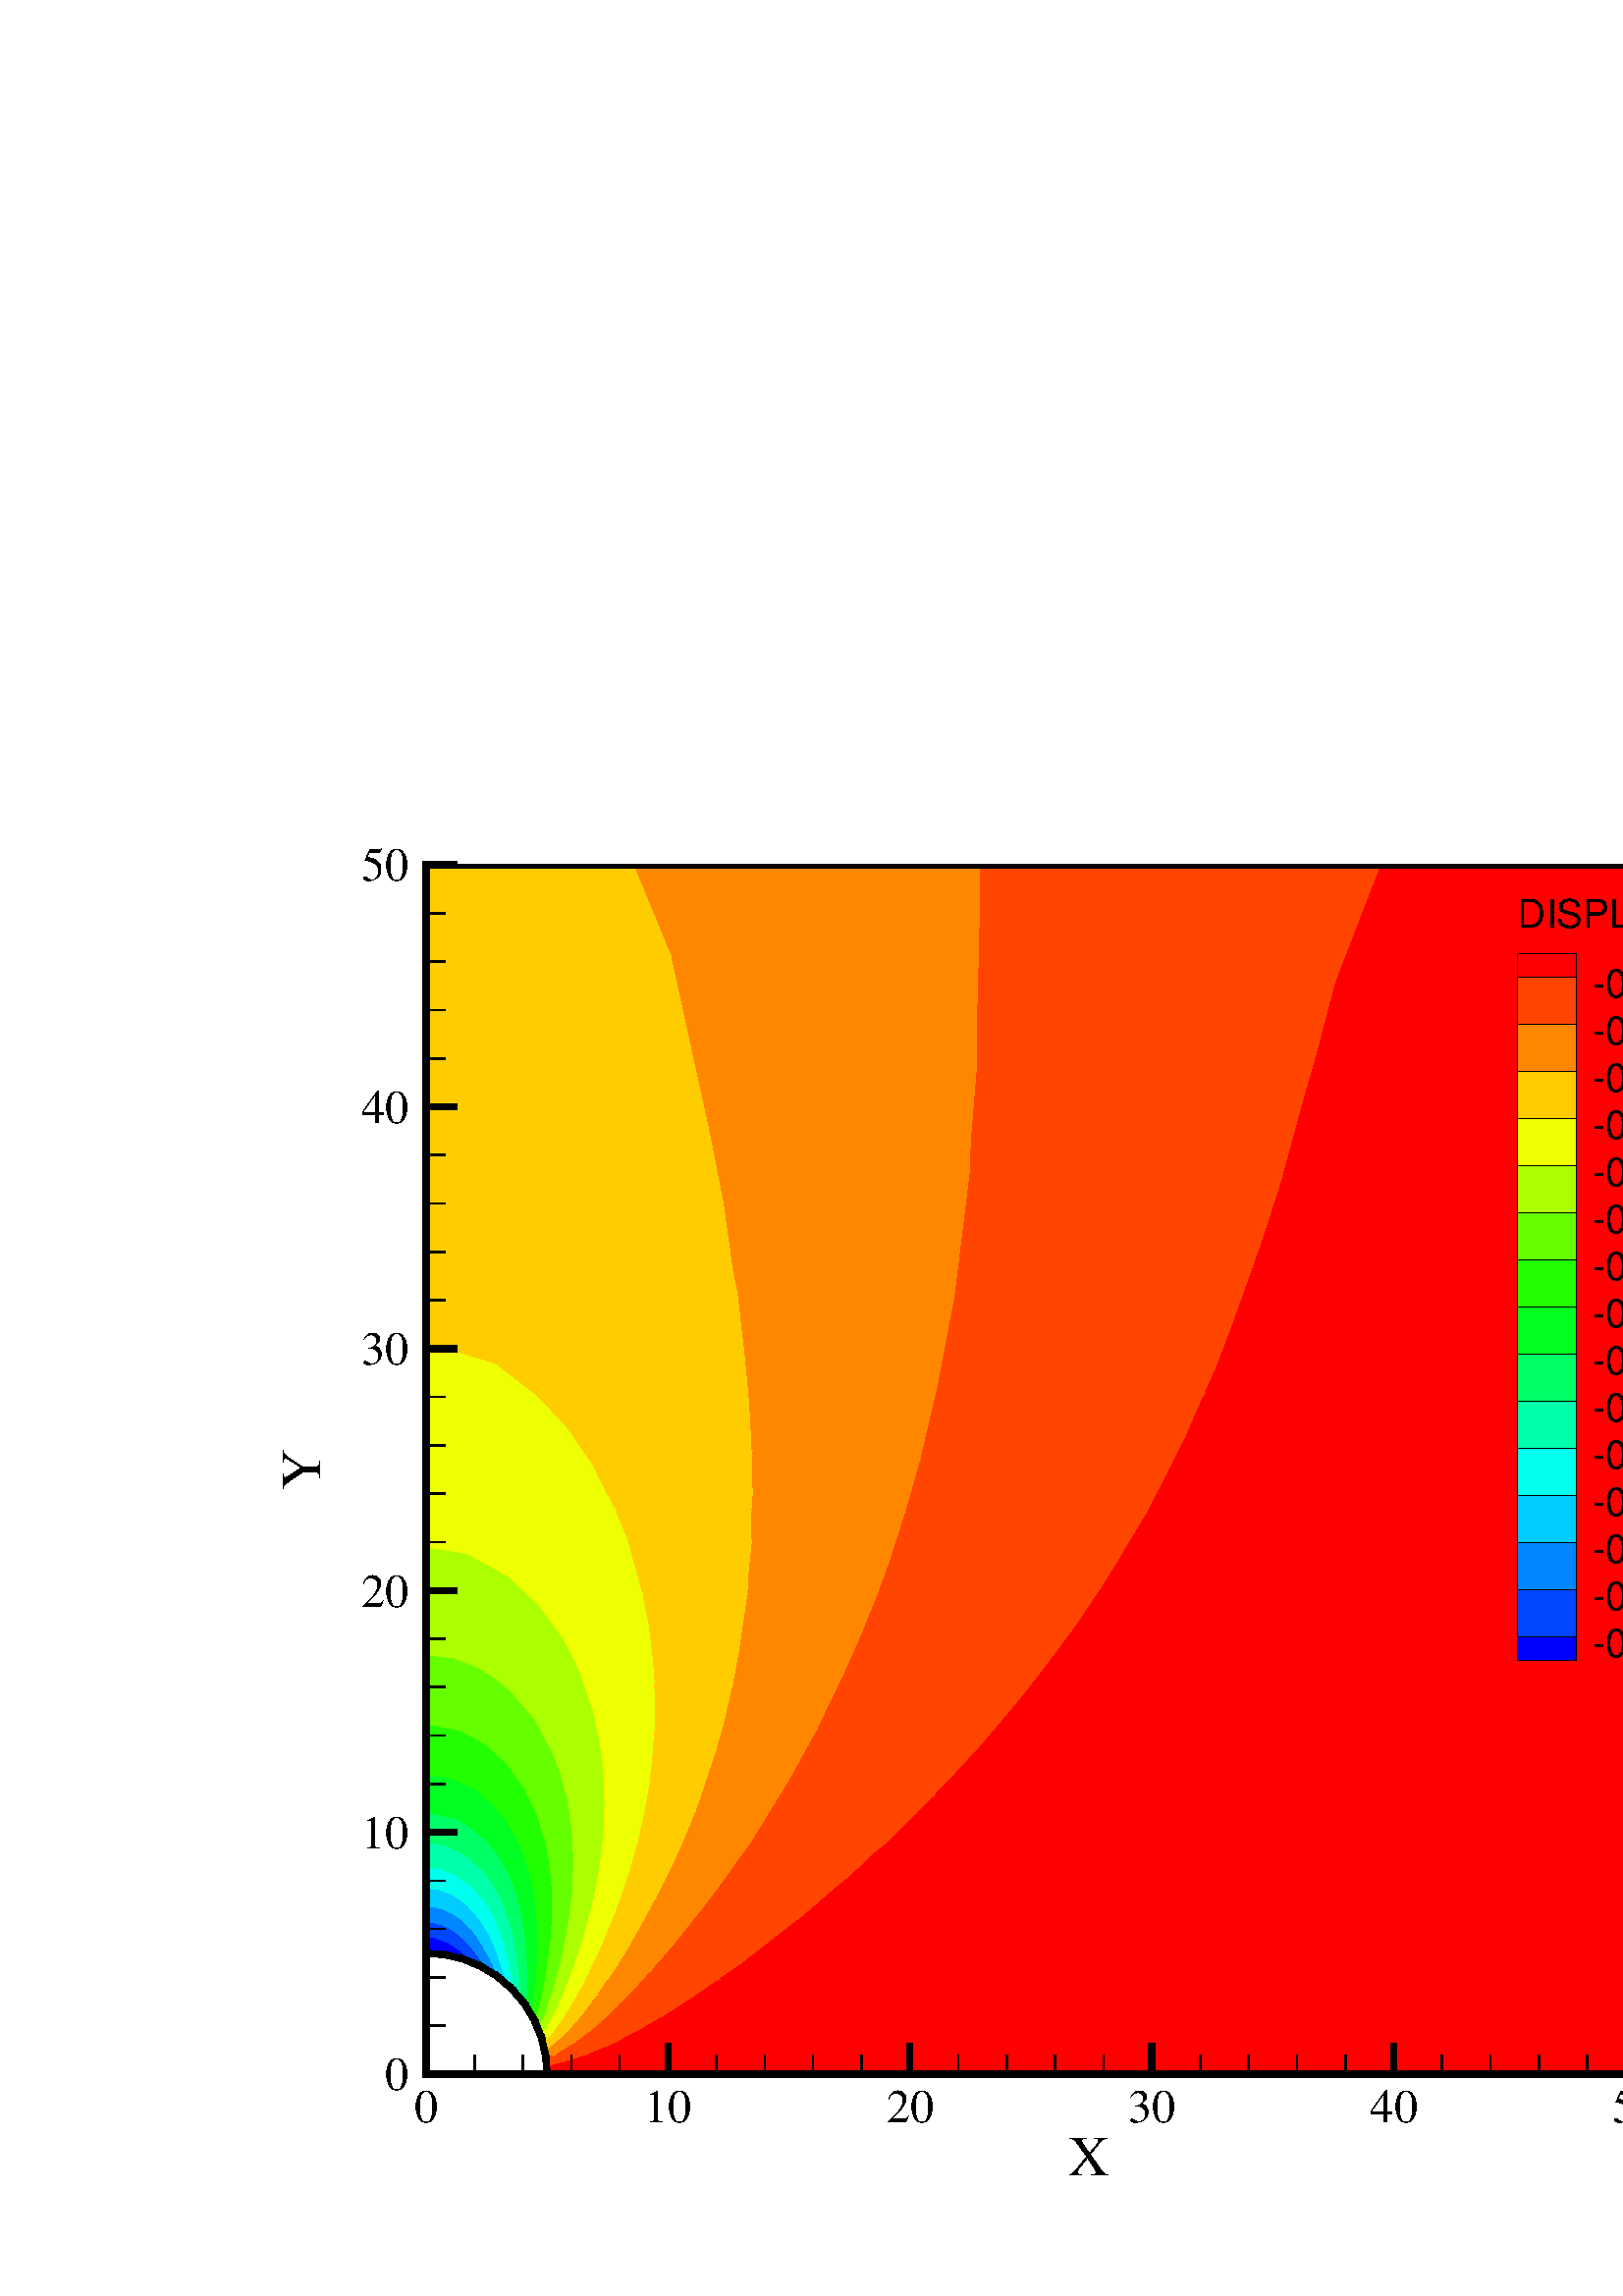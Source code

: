 %!PS-Adobe-2.0
%%Pages:1
%%BoundingBox: 71 17 721 595
%%DocumentFonts: Helvetica Helvetica-Bold Symbol Times-Roman Times-Bold Times-Italic Times-BoldItalic Courier Courier-Bold
%%EndComments
/tecplotdict 120 dict def
tecplotdict begin
/ed  {exch def} def
/ftl {findfont exch scalefont setfont} def
/ftr {/ISOLatin1-Times-Roman ftl} def
/ftb {/ISOLatin1-Times-Bold ftl} def
/fti {/ISOLatin1-Times-Italic ftl} def
/ftib {/ISOLatin1-Times-BoldItalic ftl} def
/fcr {/ISOLatin1-Courier ftl} def
/fcb {/ISOLatin1-Courier-Bold ftl} def
/fhn {/ISOLatin1-Helvetica ftl} def
/fhb {/ISOLatin1-Helvetica-Bold ftl} def
/fsy {/Symbol ftl} def
/gs /gsave load def
/gr /grestore load def
/np /newpath load def
/cp /closepath load def
/g /setgray load def
/lc {setlinecap} def
/lj /setlinejoin load def
/x /setrgbcolor load def
/sd /setdash load def
/sw {setlinewidth} def
/cpt /currentpoint load def
/m {moveto} def
/rm /rmoveto load def
/l /lineto load def
/r /rlineto load def
/sf /setflat load def
/s /stroke load def
/q {cpt s m} def
/ro /rotate load def
/sh /show load def
/clp {cp gr gs np m l l l cp clip np cp} def
/dorect
{
/height ed
/width  ed
m
0 height r
width 0 r
0 height neg r
cp
} def
/er {cp np dorect g fill 0 g cp} def
/erc {cp np dorect x fill 0 g cp} def
/br {cp np dorect g cp s} def
/brc {cp np dorect x cp s} def
/ii 0 def
/n 0 def
/CurA 0 def
/Ry 0 def
/Rx 0 def
/CA 0 def
/SA 0 def
/SJ 0 def
/SI 0 def
/bi 0 def
/i 0 def
/ib 0 def
/ig 0 def
/ir 0 def
/ishade 0 def
/bshade 0 def
/dcs
{
m
dup dup dup
-2 div dup
rm
0 r
0 exch r
neg 0 r
cp
} bind def
/pg
{
/size ed
/Ny ed
/Nx ed
/Y2 ed
/X2 ed
/Y1 ed
/X1 ed
Ny 1 gt
{/Dy Y2 Y1 sub Ny 1 sub div def}
{/Dy 0.0 def}
ifelse
Nx 1 gt
{/Dx X2 X1 sub Nx 1 sub div def}
{/Dx 0.0 def}
ifelse
Y1 Dy Y2 Dy 2 div add
{
X1 Dx X2 Dx 2 div add
{
1 index
size 3 1 roll
dcs fill
Dx 0.0 eq
{exit}
if
} for
pop
Dy 0.0 eq
{exit}
if
} for
} bind def
/z
{
/ii ed
rea ii get
gra ii get
bla ii get
} def
/lrgb
{
/ii ed
/blue ed
/green ed
/red ed
bla ii blue put
gra ii green put
rea ii red put
} def
/trace
{
cp np
m
1 1 n 
{
pop
r
} for
cp
} def
/pf
{
/ishade ed
/n ed 
s
trace
ishade g fill
} def
/pb
{
/bshade ed
/n ed 
m
1 1 n 
{
pop
r
} for
bshade g s
} def
/pfb
{
/bshade ed
/ishade ed
/n ed 
s 
n 2 mul 2 add copy
trace
ishade g fill
trace
bshade g s
} def
/pfi
{
/i ed
/n ed 
s 
trace
i z x fill
} def
/pbi
{
/i ed
/n ed 
m
1 1 n 
{
pop
r
} for
i z x s
} def
/pfbi
{
/ii ed
/bi ed
/n ed 
s 
n 2 mul 2 add copy
trace
ii z x fill
trace
bi z x s
} def
/pfr
{
/ib ed
/ig ed
/ir ed
/n ed 
s 
trace
ir ig ib x fill
} def
/pbr
{
/ib ed
/ig ed
/ir ed
/n ed 
m
1 1 n 
{
pop
r
} for
ir ig ib x s
} def
/pfbr
{
/ib ed
/ig ed
/ir ed
/ibb ed
/ibg ed
/ibr ed
/n ed
s
n 2 mul 2 add copy
trace
ir ig ib x fill
trace
ibr ibg ibb x s
} def
/e
{
/Ry ed
/Rx ed
/CA ed
/SA ed
/SJ ed
/SI ed
/DelX SA cos Rx mul def
/DelY SA sin Ry mul def
/XI SI DelX add def
/YI SJ DelY add def
/OCX DelX def
/OCY DelY def
/N 0 def
SA CA add
CA
SA 360 add
{
/CurA ed
/CX CurA cos Rx mul def
/CY CurA sin Ry mul def
OCX CX sub 
OCY CY sub 
/OCX CX def
/OCY CY def
/N N 1 add def
}
for
XI YI N
} def
%%EndProlog
%%Page:? 1
/getisofont
{
findfont
dup length dict begin
{
1 index /FID ne {def}{pop pop} ifelse
} forall
/Encoding ISOLatin1Encoding def
currentdict
end
} def
/Helvetica             getisofont /ISOLatin1-Helvetica             exch definefont pop
/Helvetica-Bold        getisofont /ISOLatin1-Helvetica-Bold        exch definefont pop
/Helvetica-Oblique     getisofont /ISOLatin1-Helvetica-Oblique     exch definefont pop
/Helvetica-BoldOblique getisofont /ISOLatin1-Helvetica-BoldOblique exch definefont pop
/Times-Roman           getisofont /ISOLatin1-Times-Roman           exch definefont pop
/Times-Bold            getisofont /ISOLatin1-Times-Bold            exch definefont pop
/Times-BoldItalic      getisofont /ISOLatin1-Times-BoldItalic      exch definefont pop
/Times-Italic          getisofont /ISOLatin1-Times-Italic          exch definefont pop
/Courier               getisofont /ISOLatin1-Courier               exch definefont pop
/Courier-Bold          getisofont /ISOLatin1-Courier-Bold          exch definefont pop
/Courier-Oblique       getisofont /ISOLatin1-Courier-Oblique       exch definefont pop
/Courier-BoldOblique   getisofont /ISOLatin1-Courier-BoldOblique   exch definefont pop
/rea 468 array def
/gra 468 array def
/bla 468 array def
0 0 0 0 lrgb
0.824 0 0 1 lrgb
0 0.824 0 2 lrgb
0.176 0.176 1 3 lrgb
0 1 1 4 lrgb
1 1 0.176 5 lrgb
1 0 1 6 lrgb
1 1 1 7 lrgb
0.333 0.333 0.333 8 lrgb
0.831 0.831 0.831 9 lrgb
1 0.498 0 10 lrgb
0.498 1 0 11 lrgb
0 1 0.498 12 lrgb
0 0.498 1 13 lrgb
0.498 0 1 14 lrgb
1 0 0.498 15 lrgb
0.333 0 0 16 lrgb
1 0.667 0.667 17 lrgb
1 0.667 0.333 18 lrgb
0.333 1 0.333 19 lrgb
0.333 1 0.667 20 lrgb
0.333 0.333 1 21 lrgb
0.667 0.333 1 22 lrgb
1 0.333 0.333 23 lrgb
0.333 0.333 0 24 lrgb
1 1 0.667 25 lrgb
1 1 0.333 26 lrgb
0 1 0.333 27 lrgb
0.333 1 1 28 lrgb
0.333 0 1 29 lrgb
1 0.333 1 30 lrgb
1 0.333 0 31 lrgb
0 0.333 0 32 lrgb
0.667 1 0.667 33 lrgb
0.667 1 0.333 34 lrgb
0 0.667 0.333 35 lrgb
0.333 0.667 1 36 lrgb
0.333 0 0.667 37 lrgb
1 0.333 0.667 38 lrgb
0.667 0.333 0 39 lrgb
0 0.333 0.333 40 lrgb
0.667 1 1 41 lrgb
0.667 1 0 42 lrgb
0 0.667 0 43 lrgb
0 0.667 1 44 lrgb
0 0 0.667 45 lrgb
1 0 0.667 46 lrgb
0.667 0 0 47 lrgb
0 0 0.333 48 lrgb
0.667 0.667 1 49 lrgb
0.667 0.667 0 50 lrgb
0.333 0.667 0 51 lrgb
0 0.667 0.667 52 lrgb
0 0.333 0.667 53 lrgb
0.667 0 0.667 54 lrgb
0.667 0 0.333 55 lrgb
0.333 0 0.333 56 lrgb
1 0.667 1 57 lrgb
0.667 0.667 0.333 58 lrgb
0.333 0.667 0.333 59 lrgb
0.333 0.667 0.667 60 lrgb
0.333 0.333 0.667 61 lrgb
0.667 0.333 0.667 62 lrgb
0.667 0.333 0.333 63 lrgb
0.588 0.588 0.588 64 lrgb
0.412 0.412 0.412 65 lrgb
0 0 0 66 lrgb
0 0 1 67 lrgb
0 0.012 1 68 lrgb
0 0.02 1 69 lrgb
0 0.031 1 70 lrgb
0 0.039 1 71 lrgb
0 0.051 1 72 lrgb
0 0.059 1 73 lrgb
0 0.071 1 74 lrgb
0 0.078 1 75 lrgb
0 0.09 1 76 lrgb
0 0.098 1 77 lrgb
0 0.11 1 78 lrgb
0 0.122 1 79 lrgb
0 0.129 1 80 lrgb
0 0.141 1 81 lrgb
0 0.149 1 82 lrgb
0 0.161 1 83 lrgb
0 0.169 1 84 lrgb
0 0.18 1 85 lrgb
0 0.188 1 86 lrgb
0 0.2 1 87 lrgb
0 0.212 1 88 lrgb
0 0.22 1 89 lrgb
0 0.231 1 90 lrgb
0 0.239 1 91 lrgb
0 0.251 1 92 lrgb
0 0.259 1 93 lrgb
0 0.271 1 94 lrgb
0 0.278 1 95 lrgb
0 0.29 1 96 lrgb
0 0.298 1 97 lrgb
0 0.31 1 98 lrgb
0 0.322 1 99 lrgb
0 0.329 1 100 lrgb
0 0.341 1 101 lrgb
0 0.349 1 102 lrgb
0 0.361 1 103 lrgb
0 0.369 1 104 lrgb
0 0.38 1 105 lrgb
0 0.388 1 106 lrgb
0 0.4 1 107 lrgb
0 0.412 1 108 lrgb
0 0.42 1 109 lrgb
0 0.431 1 110 lrgb
0 0.439 1 111 lrgb
0 0.451 1 112 lrgb
0 0.459 1 113 lrgb
0 0.471 1 114 lrgb
0 0.478 1 115 lrgb
0 0.49 1 116 lrgb
0 0.498 1 117 lrgb
0 0.51 1 118 lrgb
0 0.522 1 119 lrgb
0 0.529 1 120 lrgb
0 0.541 1 121 lrgb
0 0.549 1 122 lrgb
0 0.561 1 123 lrgb
0 0.569 1 124 lrgb
0 0.58 1 125 lrgb
0 0.588 1 126 lrgb
0 0.6 1 127 lrgb
0 0.612 1 128 lrgb
0 0.62 1 129 lrgb
0 0.631 1 130 lrgb
0 0.639 1 131 lrgb
0 0.651 1 132 lrgb
0 0.659 1 133 lrgb
0 0.671 1 134 lrgb
0 0.678 1 135 lrgb
0 0.69 1 136 lrgb
0 0.698 1 137 lrgb
0 0.71 1 138 lrgb
0 0.722 1 139 lrgb
0 0.729 1 140 lrgb
0 0.741 1 141 lrgb
0 0.749 1 142 lrgb
0 0.761 1 143 lrgb
0 0.769 1 144 lrgb
0 0.78 1 145 lrgb
0 0.788 1 146 lrgb
0 0.8 1 147 lrgb
0 0.812 1 148 lrgb
0 0.82 1 149 lrgb
0 0.831 1 150 lrgb
0 0.839 1 151 lrgb
0 0.851 1 152 lrgb
0 0.859 1 153 lrgb
0 0.871 1 154 lrgb
0 0.878 1 155 lrgb
0 0.89 1 156 lrgb
0 0.898 1 157 lrgb
0 0.91 1 158 lrgb
0 0.922 1 159 lrgb
0 0.929 1 160 lrgb
0 0.941 1 161 lrgb
0 0.949 1 162 lrgb
0 0.961 1 163 lrgb
0 0.969 1 164 lrgb
0 0.98 1 165 lrgb
0 0.988 1 166 lrgb
0 1 1 167 lrgb
0 1 0.988 168 lrgb
0 1 0.98 169 lrgb
0 1 0.969 170 lrgb
0 1 0.961 171 lrgb
0 1 0.949 172 lrgb
0 1 0.941 173 lrgb
0 1 0.929 174 lrgb
0 1 0.922 175 lrgb
0 1 0.91 176 lrgb
0 1 0.898 177 lrgb
0 1 0.89 178 lrgb
0 1 0.878 179 lrgb
0 1 0.871 180 lrgb
0 1 0.859 181 lrgb
0 1 0.851 182 lrgb
0 1 0.839 183 lrgb
0 1 0.831 184 lrgb
0 1 0.82 185 lrgb
0 1 0.812 186 lrgb
0 1 0.8 187 lrgb
0 1 0.788 188 lrgb
0 1 0.78 189 lrgb
0 1 0.769 190 lrgb
0 1 0.761 191 lrgb
0 1 0.749 192 lrgb
0 1 0.741 193 lrgb
0 1 0.729 194 lrgb
0 1 0.722 195 lrgb
0 1 0.71 196 lrgb
0 1 0.698 197 lrgb
0 1 0.69 198 lrgb
0 1 0.678 199 lrgb
0 1 0.671 200 lrgb
0 1 0.659 201 lrgb
0 1 0.651 202 lrgb
0 1 0.639 203 lrgb
0 1 0.631 204 lrgb
0 1 0.62 205 lrgb
0 1 0.612 206 lrgb
0 1 0.6 207 lrgb
0 1 0.588 208 lrgb
0 1 0.58 209 lrgb
0 1 0.569 210 lrgb
0 1 0.561 211 lrgb
0 1 0.549 212 lrgb
0 1 0.541 213 lrgb
0 1 0.529 214 lrgb
0 1 0.522 215 lrgb
0 1 0.51 216 lrgb
0 1 0.498 217 lrgb
0 1 0.49 218 lrgb
0 1 0.478 219 lrgb
0 1 0.471 220 lrgb
0 1 0.459 221 lrgb
0 1 0.451 222 lrgb
0 1 0.439 223 lrgb
0 1 0.431 224 lrgb
0 1 0.42 225 lrgb
0 1 0.412 226 lrgb
0 1 0.4 227 lrgb
0 1 0.388 228 lrgb
0 1 0.38 229 lrgb
0 1 0.369 230 lrgb
0 1 0.361 231 lrgb
0 1 0.349 232 lrgb
0 1 0.341 233 lrgb
0 1 0.329 234 lrgb
0 1 0.322 235 lrgb
0 1 0.31 236 lrgb
0 1 0.298 237 lrgb
0 1 0.29 238 lrgb
0 1 0.278 239 lrgb
0 1 0.271 240 lrgb
0 1 0.259 241 lrgb
0 1 0.251 242 lrgb
0 1 0.239 243 lrgb
0 1 0.231 244 lrgb
0 1 0.22 245 lrgb
0 1 0.212 246 lrgb
0 1 0.2 247 lrgb
0 1 0.188 248 lrgb
0 1 0.18 249 lrgb
0 1 0.169 250 lrgb
0 1 0.161 251 lrgb
0 1 0.149 252 lrgb
0 1 0.141 253 lrgb
0 1 0.129 254 lrgb
0 1 0.122 255 lrgb
0 1 0.11 256 lrgb
0 1 0.098 257 lrgb
0 1 0.09 258 lrgb
0 1 0.078 259 lrgb
0 1 0.071 260 lrgb
0 1 0.059 261 lrgb
0 1 0.051 262 lrgb
0 1 0.039 263 lrgb
0 1 0.031 264 lrgb
0 1 0.02 265 lrgb
0 1 0.012 266 lrgb
0 1 0 267 lrgb
0.012 1 0 268 lrgb
0.02 1 0 269 lrgb
0.031 1 0 270 lrgb
0.039 1 0 271 lrgb
0.051 1 0 272 lrgb
0.059 1 0 273 lrgb
0.071 1 0 274 lrgb
0.078 1 0 275 lrgb
0.09 1 0 276 lrgb
0.098 1 0 277 lrgb
0.11 1 0 278 lrgb
0.122 1 0 279 lrgb
0.129 1 0 280 lrgb
0.141 1 0 281 lrgb
0.149 1 0 282 lrgb
0.161 1 0 283 lrgb
0.169 1 0 284 lrgb
0.18 1 0 285 lrgb
0.188 1 0 286 lrgb
0.2 1 0 287 lrgb
0.212 1 0 288 lrgb
0.22 1 0 289 lrgb
0.231 1 0 290 lrgb
0.239 1 0 291 lrgb
0.251 1 0 292 lrgb
0.259 1 0 293 lrgb
0.271 1 0 294 lrgb
0.278 1 0 295 lrgb
0.29 1 0 296 lrgb
0.298 1 0 297 lrgb
0.31 1 0 298 lrgb
0.322 1 0 299 lrgb
0.329 1 0 300 lrgb
0.341 1 0 301 lrgb
0.349 1 0 302 lrgb
0.361 1 0 303 lrgb
0.369 1 0 304 lrgb
0.38 1 0 305 lrgb
0.388 1 0 306 lrgb
0.4 1 0 307 lrgb
0.412 1 0 308 lrgb
0.42 1 0 309 lrgb
0.431 1 0 310 lrgb
0.439 1 0 311 lrgb
0.451 1 0 312 lrgb
0.459 1 0 313 lrgb
0.471 1 0 314 lrgb
0.478 1 0 315 lrgb
0.49 1 0 316 lrgb
0.498 1 0 317 lrgb
0.51 1 0 318 lrgb
0.522 1 0 319 lrgb
0.529 1 0 320 lrgb
0.541 1 0 321 lrgb
0.549 1 0 322 lrgb
0.561 1 0 323 lrgb
0.569 1 0 324 lrgb
0.58 1 0 325 lrgb
0.588 1 0 326 lrgb
0.6 1 0 327 lrgb
0.612 1 0 328 lrgb
0.62 1 0 329 lrgb
0.631 1 0 330 lrgb
0.639 1 0 331 lrgb
0.651 1 0 332 lrgb
0.659 1 0 333 lrgb
0.671 1 0 334 lrgb
0.678 1 0 335 lrgb
0.69 1 0 336 lrgb
0.698 1 0 337 lrgb
0.71 1 0 338 lrgb
0.722 1 0 339 lrgb
0.729 1 0 340 lrgb
0.741 1 0 341 lrgb
0.749 1 0 342 lrgb
0.761 1 0 343 lrgb
0.769 1 0 344 lrgb
0.78 1 0 345 lrgb
0.788 1 0 346 lrgb
0.8 1 0 347 lrgb
0.812 1 0 348 lrgb
0.82 1 0 349 lrgb
0.831 1 0 350 lrgb
0.839 1 0 351 lrgb
0.851 1 0 352 lrgb
0.859 1 0 353 lrgb
0.871 1 0 354 lrgb
0.878 1 0 355 lrgb
0.89 1 0 356 lrgb
0.898 1 0 357 lrgb
0.91 1 0 358 lrgb
0.922 1 0 359 lrgb
0.929 1 0 360 lrgb
0.941 1 0 361 lrgb
0.949 1 0 362 lrgb
0.961 1 0 363 lrgb
0.969 1 0 364 lrgb
0.98 1 0 365 lrgb
0.988 1 0 366 lrgb
1 1 0 367 lrgb
1 0.988 0 368 lrgb
1 0.98 0 369 lrgb
1 0.969 0 370 lrgb
1 0.961 0 371 lrgb
1 0.949 0 372 lrgb
1 0.941 0 373 lrgb
1 0.929 0 374 lrgb
1 0.922 0 375 lrgb
1 0.91 0 376 lrgb
1 0.898 0 377 lrgb
1 0.89 0 378 lrgb
1 0.878 0 379 lrgb
1 0.871 0 380 lrgb
1 0.859 0 381 lrgb
1 0.851 0 382 lrgb
1 0.839 0 383 lrgb
1 0.831 0 384 lrgb
1 0.82 0 385 lrgb
1 0.812 0 386 lrgb
1 0.8 0 387 lrgb
1 0.788 0 388 lrgb
1 0.78 0 389 lrgb
1 0.769 0 390 lrgb
1 0.761 0 391 lrgb
1 0.749 0 392 lrgb
1 0.741 0 393 lrgb
1 0.729 0 394 lrgb
1 0.722 0 395 lrgb
1 0.71 0 396 lrgb
1 0.698 0 397 lrgb
1 0.69 0 398 lrgb
1 0.678 0 399 lrgb
1 0.671 0 400 lrgb
1 0.659 0 401 lrgb
1 0.651 0 402 lrgb
1 0.639 0 403 lrgb
1 0.631 0 404 lrgb
1 0.62 0 405 lrgb
1 0.612 0 406 lrgb
1 0.6 0 407 lrgb
1 0.588 0 408 lrgb
1 0.58 0 409 lrgb
1 0.569 0 410 lrgb
1 0.561 0 411 lrgb
1 0.549 0 412 lrgb
1 0.541 0 413 lrgb
1 0.529 0 414 lrgb
1 0.522 0 415 lrgb
1 0.51 0 416 lrgb
1 0.498 0 417 lrgb
1 0.49 0 418 lrgb
1 0.478 0 419 lrgb
1 0.471 0 420 lrgb
1 0.459 0 421 lrgb
1 0.451 0 422 lrgb
1 0.439 0 423 lrgb
1 0.431 0 424 lrgb
1 0.42 0 425 lrgb
1 0.412 0 426 lrgb
1 0.4 0 427 lrgb
1 0.388 0 428 lrgb
1 0.38 0 429 lrgb
1 0.369 0 430 lrgb
1 0.361 0 431 lrgb
1 0.349 0 432 lrgb
1 0.341 0 433 lrgb
1 0.329 0 434 lrgb
1 0.322 0 435 lrgb
1 0.31 0 436 lrgb
1 0.298 0 437 lrgb
1 0.29 0 438 lrgb
1 0.278 0 439 lrgb
1 0.271 0 440 lrgb
1 0.259 0 441 lrgb
1 0.251 0 442 lrgb
1 0.239 0 443 lrgb
1 0.231 0 444 lrgb
1 0.22 0 445 lrgb
1 0.212 0 446 lrgb
1 0.2 0 447 lrgb
1 0.188 0 448 lrgb
1 0.18 0 449 lrgb
1 0.169 0 450 lrgb
1 0.161 0 451 lrgb
1 0.149 0 452 lrgb
1 0.141 0 453 lrgb
1 0.129 0 454 lrgb
1 0.122 0 455 lrgb
1 0.11 0 456 lrgb
1 0.098 0 457 lrgb
1 0.09 0 458 lrgb
1 0.078 0 459 lrgb
1 0.071 0 460 lrgb
1 0.059 0 461 lrgb
1 0.051 0 462 lrgb
1 0.039 0 463 lrgb
1 0.031 0 464 lrgb
1 0.02 0 465 lrgb
1 0.012 0 466 lrgb
1 0 0 467 lrgb
5 setmiterlimit
0.025 0.025 scale np
gs
6249 3253 6249 20996 25691 20996 25691 3253 clp
12 -9 -7 -5 7560 6749 2 254 pfi
214 133 216 -167 6 -15 -235 -188 -160 125 7955 6813 5 280 pfi
41 -112 -98 77 8053 6736 2 307 pfi
7 5 228 -177 -82 -84 7406 7005 3 254 pfi
235 188 153 -255 -130 -134 7537 7139 3 280 pfi
-11 14 15 -11 7113 6702 2 227 pfi
-209 -215 -228 177 242 194 184 -141 7127 6691 4 254 pfi
-242 -194 -12 9 -112 233 167 104 7510 6398 4 254 pfi
-216 167 105 65 7677 6502 2 280 pfi
404 -235 -315 -530 -300 189 13054 10774 3 414 pfi
222 -129 -212 -576 -438 276 13493 10498 3 440 pfi
315 530 626 -364 -202 -632 12016 11429 3 414 pfi
-626 364 315 530 513 -262 11611 10165 3 414 pfi
494 -253 -315 -530 -404 235 12843 10198 3 414 pfi
-225 -548 -222 129 428 428 12636 9641 3 440 pfi
39 2 -8 -77 -9 0 7380 4770 3 147 pfi
23 -75 -76 4 22 69 7433 4696 3 174 pfi
9 -0 -2 -23 7373 4793 2 147 pfi
76 -4 7 -23 -5 -54 -99 12 7478 4835 4 174 pfi
-19 57 2 23 85 -4 7 -85 7279 4859 4 147 pfi
-24 3 5 54 7373 4793 2 174 pfi
-6 16 5 0 7292 4690 2 120 pfi
5 -69 -85 4 8 77 66 3 7297 4690 4 147 pfi
913 673 558 -1029 -1190 -710 16294 15992 3 440 pfi
28 127 62 -74 13913 14572 2 414 pfi
-1100 -656 -558 1029 913 673 773 -918 13975 14499 4 440 pfi
-913 -673 -558 1029 635 635 15584 12589 3 440 pfi
558 -1029 -913 -673 -280 1067 16854 13859 3 440 pfi
-13 225 202 10 -0 -216 6250 6551 3 200 pfi
-206 24 -9 147 215 1 6250 6119 3 174 pfi
-0 -44 -202 -10 -5 78 6456 6267 3 200 pfi
9 -147 -216 82 -7 64 6679 6121 3 174 pfi
5 -78 -202 -10 -19 171 6672 6185 3 200 pfi
-25 221 202 10 13 -225 -158 -16 6596 6587 4 200 pfi
32 -10 -31 -3 6627 6590 2 227 pfi
-35 13 115 492 179 -45 10441 8426 3 387 pfi
-393 150 294 395 213 -53 10620 8381 3 414 pfi
-294 -395 -427 163 329 329 11226 8231 3 414 pfi
427 -163 -294 -395 -462 229 11885 8889 3 414 pfi
35 -13 -61 -109 10762 8995 2 387 pfi
294 395 393 -150 -27 -122 -198 -352 10960 9347 4 414 pfi
901 -938 -1143 -1078 -700 1074 21840 18845 3 467 pfi
493 -513 -1062 -960 20158 20738 2 440 pfi
1143 1078 408 -425 -569 -1473 -282 -255 20441 20993 4 467 pfi
-493 513 280 1073 456 430 1102 -802 17752 18564 4 440 pfi
-408 425 688 649 19310 18192 2 467 pfi
274 -199 -456 -430 19310 18192 2 440 pfi
-182 -629 -688 -649 -901 938 942 942 19956 16961 4 467 pfi
918 -55 -119 -968 -1080 48 10284 15803 3 387 pfi
119 968 918 -55 43 -961 8123 15900 3 387 pfi
-918 55 119 968 756 -62 8210 13978 3 387 pfi
-119 -968 -918 55 281 975 9721 13854 3 387 pfi
16 67 310 249 189 -368 -423 -289 10441 8426 4 387 pfi
-12 44 28 22 10517 8017 2 414 pfi
-189 368 338 271 273 -350 9595 7848 3 387 pfi
-338 -271 -139 272 72 219 132 132 10142 7147 4 387 pfi
-50 97 122 122 10273 7278 2 414 pfi
139 -272 -310 -249 10517 8017 2 387 pfi
50 -97 -171 -521 -28 -22 -104 386 10648 7653 4 414 pfi
3 -4 -2 -4 9429 10305 2 360 pfi
1 -7 -354 -580 -446 520 426 504 9803 9860 4 387 pfi
446 -520 -357 -584 -516 599 10656 10869 3 387 pfi
357 584 446 -520 -287 -663 9624 12067 3 387 pfi
-219 804 2 4 376 -441 9051 10741 3 360 pfi
-128 -295 -446 520 354 580 9429 10305 3 387 pfi
-23 20 12 6 6853 5716 2 147 pfi
76 -177 -179 -62 -23 23 -58 160 162 76 6865 5721 5 174 pfi
-13 -4 -10 28 6968 5957 2 200 pfi
56 26 58 -160 6968 5957 2 174 pfi
114 -134 10 -28 -192 -66 -50 172 7200 5879 4 200 pfi
-49 169 192 66 68 -188 -209 -51 7099 6223 4 200 pfi
3 -3 -2 -0 7101 6224 2 227 pfi
-200 157 179 62 87 -203 6679 6121 3 174 pfi
-145 -35 -68 188 13 4 6946 5980 3 200 pfi
-369 246 280 370 278 -84 7077 9486 3 334 pfi
-280 -370 -369 246 371 208 7633 9319 3 334 pfi
248 139 369 -246 -275 -364 7910 10136 3 334 pfi
342 -471 -5 -6 -460 408 8374 9734 3 360 pfi
-272 252 275 364 369 -246 -189 -532 7455 10550 4 334 pfi
-277 246 5 6 7910 10136 2 360 pfi
644 -1317 -1560 -103 -430 1215 17752 18564 3 440 pfi
1560 103 644 -1317 -1774 0 16893 20993 3 440 pfi
19 1409 162 11 858 -1420 13345 20993 3 414 pfi
-736 0 -644 1317 1398 92 14365 19584 3 440 pfi
145 -240 -162 -11 14365 19584 2 414 pfi
-17 -251 -1398 -92 -644 1317 1346 205 15061 18153 4 440 pfi
-70 57 56 74 46 -59 6436 5124 3 67 pfi
-56 -74 -70 57 80 76 6527 5006 3 67 pfi
50 47 70 -57 -33 -44 6570 5183 3 67 pfi
87 -53 -23 -31 -95 55 6688 5159 3 94 pfi
33 44 70 -57 -12 -28 6479 5225 3 67 pfi
23 31 91 -41 -19 -44 6498 5269 3 94 pfi
25 -3 -22 -99 8411 6491 2 307 pfi
130 257 295 -38 2 -102 -46 -204 -386 40 8843 6654 5 334 pfi
-5 -47 -18 2 8861 6652 2 360 pfi
-9 209 22 99 320 -42 16 -303 8053 6736 4 307 pfi
-55 6 46 204 8411 6491 2 334 pfi
-2 19 1 -0 8085 6130 2 280 pfi
15 -284 -320 42 68 303 234 -41 8087 6130 4 307 pfi
85 -15 -68 -303 -25 3 8414 6388 3 307 pfi
-8 -315 -295 38 153 303 8556 6047 3 334 pfi
131 -258 -91 -22 -280 215 -2 8 7113 6702 4 227 pfi
-209 -50 -71 265 7110 6711 2 254 pfi
91 22 51 -100 6688 7003 2 227 pfi
209 50 142 -78 80 -158 -358 -88 6966 7250 4 254 pfi
-383 84 -51 100 301 72 189 -242 6250 7074 4 227 pfi
-302 -74 -80 158 6688 7003 2 254 pfi
-301 -72 -131 258 243 56 6627 6590 3 227 pfi
-148 27 -37 333 349 -36 8053 6736 3 307 pfi
-186 33 94 306 55 -6 8402 6700 3 334 pfi
386 -40 -94 -306 -313 56 8864 6944 3 334 pfi
-21 -290 -22 4 25 288 8861 6652 3 360 pfi
313 -56 -94 -306 -225 66 8871 7240 3 334 pfi
22 -4 -7 -296 -40 12 8911 7229 3 360 pfi
148 -27 -110 -218 8326 7278 2 307 pfi
94 306 186 -33 39 -244 -53 -106 8380 7384 4 334 pfi
39 -48 -31 -30 7591 4945 2 200 pfi
80 78 39 -48 8 -78 -51 -49 7642 4994 4 227 pfi
-1 7 4 -4 7478 4835 2 174 pfi
-80 -77 -39 48 -12 75 52 51 78 -91 7481 4831 5 200 pfi
-39 48 28 27 7611 4791 2 227 pfi
63 -73 -52 -51 7611 4791 2 200 pfi
10 -125 -28 -27 -79 96 78 78 7640 4645 4 227 pfi
20 20 79 -96 -80 -78 -14 17 7732 4880 4 227 pfi
5 -137 -63 80 7795 4800 2 254 pfi
31 30 82 -113 -79 -96 -6 9 7563 5114 4 200 pfi
29 -169 -79 120 7642 4994 2 227 pfi
13 -18 -6 -9 7402 5149 2 174 pfi
79 96 69 -95 7 -27 -70 -102 7472 5252 4 200 pfi
-13 18 -38 132 48 58 80 -96 7318 5028 4 174 pfi
-69 95 31 38 7446 4990 2 200 pfi
-48 -58 -34 152 3 2 7478 4835 3 174 pfi
-31 -38 -82 113 80 77 7480 4838 3 200 pfi
62 7 -13 -112 7180 4959 2 120 pfi
49 -105 -0 -2 -119 17 20 84 7279 4859 4 147 pfi
10 43 119 -17 -13 -113 -94 34 7287 5040 4 147 pfi
22 -53 -31 12 7318 5028 2 174 pfi
-80 148 117 -17 -7 -143 7068 5120 3 120 pfi
-94 35 13 113 1 -0 7179 4961 3 147 pfi
-45 77 49 5 7055 4835 2 94 pfi
-3 -60 -117 17 -1 2 13 112 63 7 7103 4840 5 120 pfi
-1 0 0 2 7180 4959 2 147 pfi
-175 3 40 181 135 -6 6250 5763 3 147 pfi
-40 -181 -76 1 -88 28 69 158 6519 5751 4 147 pfi
-99 1 11 26 6588 5910 2 174 pfi
76 -1 -5 -24 6430 5963 2 147 pfi
99 -1 70 -25 -35 -157 -215 -1 6679 6121 4 174 pfi
5 24 175 -3 -0 -42 6250 5984 3 147 pfi
35 157 180 -21 -0 -135 6250 6119 3 174 pfi
4 63 75 52 68 -112 -115 -49 8052 5351 4 280 pfi
-29 41 33 23 8080 5242 2 307 pfi
2 142 63 -115 7822 5253 2 254 pfi
-50 -21 -68 112 108 75 13 -23 7884 5138 4 280 pfi
-108 -75 -58 96 2 28 89 89 7972 4977 4 280 pfi
-10 16 12 12 8061 5066 2 307 pfi
58 -96 -75 -52 8080 5242 2 280 pfi
10 -16 -17 -148 -33 -23 -61 86 8174 5179 4 307 pfi
63 19 49 -169 7102 6220 2 200 pfi
-54 197 146 44 112 -150 1 -3 7101 6224 4 227 pfi
-63 -19 -100 171 113 20 7200 5879 3 200 pfi
-146 -44 -54 197 100 18 7313 5899 3 227 pfi
150 26 54 -197 -124 -37 7483 6151 3 227 pfi
80 -208 -85 -25 -58 222 7626 5954 3 254 pfi
124 37 54 -197 -80 -34 7385 6345 3 227 pfi
85 25 97 -195 -124 -53 7510 6398 3 254 pfi
-87 399 145 23 208 -367 8441 8518 3 334 pfi
-275 -57 -122 407 310 49 8794 8173 3 360 pfi
188 -333 -145 -23 8794 8173 2 334 pfi
44 -356 -310 -49 -122 407 369 32 8857 7783 4 360 pfi
345 30 122 -407 -455 -72 -22 273 9581 8022 4 360 pfi
-10 -176 -14 174 9595 7848 2 387 pfi
455 72 122 -407 -541 -112 9523 8742 3 360 pfi
-482 -784 -760 765 557 557 14470 11474 3 440 pfi
760 -765 -482 -784 -835 992 15584 12589 3 440 pfi
223 1184 245 -247 -406 -1011 13913 14572 3 414 pfi
-773 918 482 784 515 -519 13752 13315 3 440 pfi
-245 247 255 1076 397 -312 13101 12551 3 414 pfi
-515 519 482 784 288 -226 13497 12239 3 440 pfi
300 -189 -516 -525 -11 8 13280 11480 3 414 pfi
-226 -706 -701 494 488 488 13493 10498 3 440 pfi
11 -8 -20 -20 13289 11508 2 414 pfi
701 -494 -9 -28 -496 -505 -684 538 14470 11474 4 440 pfi
208 731 20 20 711 -502 -543 -561 13101 12551 4 414 pfi
-288 226 496 505 13289 11508 2 440 pfi
-711 502 516 525 739 -466 12016 11429 3 414 pfi
-185 -95 -59 246 187 71 7626 5954 3 254 pfi
-65 -33 -37 263 43 17 7813 6025 3 280 pfi
37 -263 -232 -119 -34 275 -1 19 8085 6130 4 280 pfi
-18 -9 -15 284 8084 6149 2 307 pfi
232 119 37 -263 -214 -133 7996 6701 3 280 pfi
18 9 55 -277 -57 -36 8053 6736 3 307 pfi
-77 231 185 95 58 -222 7510 6398 3 254 pfi
-105 -65 -37 263 65 33 7753 6271 3 280 pfi
8 15 341 -90 -91 -290 7442 7803 3 280 pfi
258 -365 -9 -28 -397 124 7848 7708 3 307 pfi
-57 49 91 290 341 -90 -44 -353 7054 7955 4 280 pfi
-66 20 9 28 7442 7803 2 307 pfi
-253 226 275 -53 6966 7250 2 254 pfi
-22 -180 -341 90 100 319 10 -2 7241 7196 4 280 pfi
-100 -319 -341 90 156 284 7537 7139 3 280 pfi
-4 52 120 20 4 -103 6365 5472 3 94 pfi
120 -31 1 -17 -115 -19 6479 5509 3 120 pfi
-69 6 -4 103 120 20 -0 -121 6250 5470 4 94 pfi
-68 -12 -1 17 6365 5472 2 120 pfi
-124 12 -0 6 124 21 6250 5228 3 67 pfi
-0 -82 -120 -20 -5 115 6374 5254 3 94 pfi
13 2 0 -6 6374 5254 2 67 pfi
13 -4 5 -115 -120 -20 -10 120 6498 5269 4 94 pfi
61 -58 -85 -84 8362 5615 2 307 pfi
-25 -141 -82 -80 -92 155 131 131 8405 5409 4 334 pfi
92 -155 -167 -164 -56 188 8667 5672 3 334 pfi
28 -47 -41 -40 8393 5889 2 307 pfi
167 164 64 -107 -13 -87 -163 -158 8556 6047 4 334 pfi
-28 47 18 188 85 84 128 -121 8149 5652 4 307 pfi
-64 107 82 80 8362 5615 2 334 pfi
9 7 13 -26 6730 5076 2 67 pfi
-80 102 101 75 22 -19 42 -83 6688 5159 4 94 pfi
-9 -7 -90 87 44 29 6798 4941 3 67 pfi
-101 -75 -80 102 91 60 6842 4970 3 94 pfi
32 21 80 -102 -29 -22 6882 5154 3 94 pfi
83 -102 -82 -61 -104 95 7068 5120 3 120 pfi
29 22 80 -102 -17 -15 6790 5249 3 94 pfi
82 61 92 -95 -70 -61 6860 5310 3 120 pfi
333 -172 -280 -299 -263 83 7475 8732 3 307 pfi
280 299 333 -172 -350 -210 6949 8897 3 307 pfi
81 86 225 -146 6427 8362 2 280 pfi
-333 172 200 213 306 -60 177 -115 6250 8477 4 307 pfi
-81 -86 -398 205 77 142 7054 7955 3 280 pfi
-200 -213 -333 172 134 247 7131 8097 3 307 pfi
200 510 519 -207 -140 -559 9803 9860 3 387 pfi
-9 343 87 -30 9523 8742 2 360 pfi
-62 -246 -519 207 200 510 372 -128 9610 8712 4 387 pfi
-200 -510 -519 207 259 461 10441 8426 3 387 pfi
61 109 519 -207 -200 -510 -457 203 10838 9401 4 387 pfi
-76 -406 -122 54 10960 9347 2 414 pfi
-91 44 52 294 192 -35 8556 6047 3 334 pfi
-124 60 162 237 14 -3 8748 6012 3 360 pfi
-162 -237 -214 104 171 171 8967 5972 3 360 pfi
108 108 214 -104 -162 -237 -187 142 9271 6341 4 360 pfi
-26 -91 -37 28 9308 6313 2 387 pfi
91 -44 -130 -257 8838 6607 2 334 pfi
162 237 124 -60 -39 -301 -23 -45 8861 6652 4 360 pfi
-144 1201 1027 55 91 -1098 7941 18096 3 387 pfi
-1027 -55 -144 1201 1080 -48 8123 15900 3 387 pfi
144 -1201 -1027 -55 -197 1305 10284 15803 3 387 pfi
1027 55 144 -1201 -974 -158 9890 18413 3 387 pfi
-17 33 31 -11 7068 5120 2 120 pfi
-58 -91 -77 28 -27 54 51 77 94 -35 7099 5109 5 147 pfi
-51 18 23 35 7244 5151 2 174 pfi
94 -34 -51 -77 7244 5151 2 147 pfi
43 -112 -23 -35 -127 47 77 112 7318 5028 4 174 pfi
6 9 127 -47 -74 -113 -11 4 7353 5295 4 174 pfi
48 -146 -118 43 7472 5252 2 200 pfi
77 -28 -38 -59 7178 5293 2 147 pfi
74 113 51 -18 39 -88 -34 -54 7213 5346 4 174 pfi
-1053 572 778 1056 1005 -342 16294 15992 3 440 pfi
-778 -1056 -712 386 248 775 236 236 18303 15308 4 440 pfi
-342 186 590 590 18540 15545 2 467 pfi
712 -386 -778 -1056 -274 199 19128 17563 3 440 pfi
342 -186 -340 -1243 -828 602 19956 16961 3 467 pfi
778 1056 1053 -572 -729 -1286 17752 18564 3 440 pfi
-14 228 186 53 60 -208 -230 -88 8085 6130 4 280 pfi
-30 224 15 4 8102 5887 2 307 pfi
-36 210 135 38 88 -177 7626 5954 3 254 pfi
-43 -17 -60 208 67 19 7849 5815 3 280 pfi
-135 -38 -22 205 70 11 7801 5599 3 254 pfi
-67 -19 -60 208 104 16 7871 5610 3 280 pfi
129 20 60 -208 -186 -53 8102 5887 3 280 pfi
2 -241 -15 -4 -32 239 8149 5652 3 307 pfi
-155 -13 -10 24 13 143 123 -10 7259 5590 4 200 pfi
-13 -1 2 25 7395 5723 2 227 pfi
67 -6 -13 -143 7395 5723 2 200 pfi
54 -149 -2 -25 -168 -14 61 192 7504 5570 4 227 pfi
28 88 168 14 -16 -168 -150 -26 7563 5943 4 227 pfi
30 -93 -63 -11 7626 5954 2 254 pfi
-71 152 155 13 29 -144 7200 5879 3 200 pfi
-100 -18 16 168 13 1 7385 5747 3 227 pfi
-39 -50 -79 123 14 22 7068 5120 3 120 pfi
-40 -51 -98 83 58 91 7082 5142 3 147 pfi
38 59 98 -83 -71 -92 7114 5408 3 147 pfi
65 -115 -8 -10 -91 71 7213 5346 3 174 pfi
-22 33 71 92 98 -83 -85 -89 7030 5489 4 147 pfi
-30 23 8 10 7114 5408 2 174 pfi
-84 107 39 50 104 -95 6860 5310 3 120 pfi
-26 -27 -98 83 40 51 7003 5265 3 147 pfi
6 26 382 124 -25 -293 6656 9360 3 307 pfi
363 -143 -7 -87 -414 -38 7077 9486 3 334 pfi
25 293 382 124 -0 -465 6250 9408 3 307 pfi
7 87 406 -48 -0 -1 6250 9409 3 334 pfi
-382 -124 32 380 350 210 6250 8477 3 307 pfi
-32 -380 -382 -124 64 295 6949 8897 3 307 pfi
396 334 344 -677 -301 -120 7874 13218 3 360 pfi
438 -462 -399 -159 -63 601 8337 12776 3 387 pfi
301 120 291 -574 7282 13673 2 360 pfi
399 159 592 -454 52 -103 -980 -202 8210 13978 4 387 pfi
-203 72 -291 574 700 278 624 -753 6250 13573 4 360 pfi
-151 -31 -52 103 7282 13673 2 387 pfi
-700 -278 -344 677 420 354 7497 12067 3 360 pfi
178 -200 -199 -65 11048 11763 2 387 pfi
309 -349 -21 -265 -510 -166 -458 500 12016 11429 4 414 pfi
199 65 487 -550 -671 -164 11033 12412 3 387 pfi
510 166 15 -649 -67 -16 11099 12429 3 414 pfi
-487 550 709 230 516 -599 9624 12067 3 387 pfi
-709 -230 -178 200 -5 475 375 154 10656 10869 4 387 pfi
-309 349 305 125 11031 11023 2 414 pfi
405 448 393 -353 -471 -393 8396 11336 3 360 pfi
-178 166 183 -162 7455 10550 2 334 pfi
-466 -389 -393 353 405 448 277 -246 7638 10388 4 360 pfi
-405 -448 -393 353 338 504 8374 9734 3 360 pfi
393 -353 -405 -448 -327 297 9051 10741 3 360 pfi
-1143 -602 -672 1217 1172 388 11568 13796 3 414 pfi
672 -1217 -1143 -602 -701 1431 13913 14572 3 414 pfi
1143 602 672 -1217 -1114 -816 12511 17435 3 414 pfi
-136 982 471 -737 10284 15803 2 387 pfi
-778 -570 -672 1217 1143 602 171 -267 10755 15067 4 414 pfi
22 20 89 -64 -19 -18 6614 5380 3 94 pfi
69 64 93 -61 -78 -75 6693 5455 3 120 pfi
-89 64 92 84 95 -55 6498 5269 3 94 pfi
-92 -84 -89 64 86 75 6688 5159 3 94 pfi
17 15 89 -64 -22 -20 6707 5319 3 94 pfi
83 -70 -69 -64 -84 73 6860 5310 3 120 pfi
3 27 126 -29 -20 -140 -67 6 7449 5574 4 200 pfi
42 -136 -56 5 7504 5570 2 227 pfi
54 -12 -15 -77 7250 5546 2 174 pfi
20 140 72 -16 39 -90 -8 -44 7259 5590 4 200 pfi
-54 12 -56 136 3 21 130 -47 7213 5346 4 174 pfi
-72 16 17 119 7345 5320 2 200 pfi
11 -4 -3 -21 7345 5320 2 174 pfi
8 -25 -17 -119 -126 29 16 159 7472 5252 4 200 pfi
613 42 -10 -722 -624 -79 7497 12067 3 360 pfi
10 722 613 42 -0 -685 6250 11910 3 360 pfi
-608 99 5 347 603 5 6250 10540 3 334 pfi
-0 -234 -613 -42 5 375 6857 10892 3 360 pfi
-5 -347 -598 333 0 8 7455 10550 3 334 pfi
-5 -375 -613 -42 21 750 7455 10559 3 360 pfi
-829 246 829 171 6250 13573 2 360 pfi
-0 -590 -958 -179 -22 984 151 31 7079 13744 4 387 pfi
22 -984 -958 -179 -43 961 8210 13978 3 387 pfi
958 179 22 -984 -937 -156 8123 15900 3 387 pfi
-22 984 958 179 -0 -1008 6250 15588 3 387 pfi
-459 875 18 476 1015 440 701 -1431 12511 17435 4 414 pfi
-200 381 218 95 14227 16444 2 440 pfi
-1015 -440 223 1817 90 54 13913 14572 3 414 pfi
-218 -95 -659 1256 1100 656 14003 14626 3 440 pfi
659 -1256 -1233 -535 -616 1081 16294 15992 3 440 pfi
459 -875 -542 -153 14328 17947 2 414 pfi
1233 535 200 -381 -83 -1028 -733 -207 15061 18153 4 440 pfi
55 184 308 12 -34 -298 -345 -30 9571 7845 4 360 pfi
-16 -132 -24 -2 9595 7848 2 387 pfi
34 298 308 12 27 -277 8857 7783 3 360 pfi
-308 -12 34 298 247 -9 8911 7229 3 360 pfi
-34 -298 -308 -12 96 318 9404 7211 3 360 pfi
268 302 237 -265 -297 -405 8441 8518 3 334 pfi
-139 361 111 126 266 -162 7848 7708 3 307 pfi
-59 -80 -237 265 156 177 8225 7671 3 334 pfi
164 -100 -111 -126 8225 7671 2 307 pfi
53 -226 -156 -177 -237 265 239 200 8380 7384 4 334 pfi
227 190 237 -265 -268 -302 -188 333 8837 7818 4 334 pfi
8 -44 -20 35 8857 7783 2 360 pfi
185 1535 1542 -245 46 -1290 9797 20993 3 414 pfi
-300 1366 255 -95 9890 18413 2 387 pfi
1 -20 -1542 245 185 1535 1056 -394 10145 18318 4 414 pfi
-185 -1535 -1542 245 417 1779 12511 17435 3 414 pfi
1542 -245 -185 -1535 -1774 0 13345 20993 3 414 pfi
-56 10 56 14 6250 7074 2 227 pfi
-0 -293 -380 -106 22 335 302 74 6306 7087 4 254 pfi
-22 -335 -132 -37 -226 110 21 173 6966 7250 4 254 pfi
-249 -69 22 180 6988 7423 2 280 pfi
132 37 -7 -100 6636 7596 2 254 pfi
249 69 125 -63 -15 -235 -402 -124 7054 7955 4 280 pfi
7 100 380 106 -0 -266 6250 7657 3 254 pfi
15 235 387 -61 -0 -51 6250 7708 3 280 pfi
8 -747 -700 208 48 893 9624 12067 3 387 pfi
700 -208 8 -747 -756 62 9721 13854 3 387 pfi
-8 747 700 -208 63 -601 8210 13978 3 387 pfi
-700 208 -8 747 644 -355 8337 12776 3 387 pfi
308 -81 -147 -230 7852 8458 2 307 pfi
132 -35 161 -311 -107 -167 -483 107 8441 8518 4 334 pfi
-207 236 147 230 440 -115 -211 -388 7475 8732 4 307 pfi
-313 69 107 167 7852 8458 2 334 pfi
-254 245 331 -103 7054 7955 2 280 pfi
-134 -247 -440 115 254 397 66 -20 7385 7852 4 307 pfi
-254 -397 -308 81 -73 115 238 324 7848 7708 4 307 pfi
-132 35 59 80 8086 8032 2 334 pfi
14 -17 -14 -17 7732 4914 2 227 pfi
-0 -34 -75 -92 -70 107 0 16 82 82 7795 4800 5 254 pfi
-6 10 6 6 7877 4882 2 280 pfi
70 -107 -78 -95 7885 5101 2 254 pfi
6 -10 -8 -202 -12 -14 -75 138 7972 4977 4 280 pfi
-1 37 78 95 76 -117 -90 -130 7822 5253 4 254 pfi
-13 23 12 14 7885 5101 2 280 pfi
-12 194 14 17 77 -97 7642 4994 3 227 pfi
-11 -16 -76 117 75 92 7732 4914 3 254 pfi
-137 22 50 126 107 -27 6479 5509 3 120 pfi
-50 -126 -7 1 -102 67 52 85 6693 5455 4 120 pfi
-130 21 28 46 6745 5540 2 147 pfi
7 -1 -1 -3 6637 5611 2 120 pfi
130 -21 5 -4 -49 -123 -167 18 6853 5716 4 147 pfi
1 3 137 -22 -7 -42 6506 5672 3 120 pfi
49 123 131 -62 -13 -79 6519 5751 3 147 pfi
891 94 45 -1160 -846 -33 7941 18096 3 387 pfi
-45 1160 891 94 -0 -1222 6250 18031 3 387 pfi
-891 -94 -45 1160 937 156 6250 15588 3 387 pfi
45 -1160 -891 -94 -91 1098 8123 15900 3 387 pfi
389 622 612 -561 -234 -684 11568 13796 3 414 pfi
-612 561 389 622 458 -500 11099 12429 3 414 pfi
-389 -622 -612 561 543 561 12016 11429 3 414 pfi
612 -561 -389 -622 -766 623 13101 12551 3 414 pfi
-60 13 40 178 40 -20 9365 6869 3 360 pfi
-207 45 121 197 127 -63 9405 6849 3 387 pfi
-121 -197 -268 58 222 222 9698 6702 3 387 pfi
268 -58 -121 -197 -369 32 10142 7147 3 387 pfi
36 177 60 -13 -19 -171 9404 7211 3 360 pfi
-292 25 121 197 207 -45 9445 7027 3 387 pfi
7 42 125 7 -6 -83 6381 5706 3 120 pfi
126 -34 -4 -51 -135 6 6519 5751 3 147 pfi
6 83 125 7 -0 -102 6250 5718 3 120 pfi
4 51 131 -12 -0 -45 6250 5763 3 147 pfi
-47 4 47 8 6250 5470 2 94 pfi
-0 -135 -125 -7 10 134 68 12 6296 5478 4 120 pfi
-10 -134 -125 -7 20 121 6479 5509 3 120 pfi
36 2 -3 -166 -4 -0 7656 5585 3 227 pfi
126 6 29 -165 -145 -14 7801 5599 3 254 pfi
10 0 -3 -27 7491 5438 2 200 pfi
3 166 152 7 7 -27 -14 -132 7504 5570 4 227 pfi
-10 -0 -39 159 65 0 7472 5252 3 200 pfi
-152 -7 3 166 110 0 7537 5252 3 227 pfi
61 0 -3 -166 -36 -2 7685 5420 3 227 pfi
22 -167 -126 -6 -10 173 7822 5253 3 254 pfi
164 -95 -213 -259 10971 10320 2 387 pfi
363 -209 -49 -354 -162 -197 -477 352 11611 10165 4 414 pfi
17 304 213 259 528 -304 -426 -504 10656 10869 4 387 pfi
-145 107 162 197 10971 10320 2 414 pfi
-528 304 376 457 578 -257 9803 9860 3 387 pfi
457 -203 -376 -457 -164 95 10922 9966 3 387 pfi
-84 -565 -363 209 325 409 10960 9347 3 414 pfi
338 338 488 -246 -350 -392 -494 253 12618 9650 4 414 pfi
-20 -47 -18 9 12636 9641 2 440 pfi
350 392 488 -246 -325 -409 11611 10165 3 414 pfi
-488 246 350 392 462 -229 10960 9347 3 414 pfi
-350 -392 -488 246 376 376 11885 8889 3 414 pfi
-60 -247 -238 199 35 131 7475 8732 3 307 pfi
-11 -47 -271 83 44 163 7510 8862 3 334 pfi
271 -83 -71 -294 -278 84 7633 9319 3 334 pfi
90 -28 -6 -26 7019 9217 2 307 pfi
71 294 180 -55 85 -54 -58 -268 7077 9486 4 334 pfi
-90 28 -169 102 60 247 263 -83 6949 8897 4 307 pfi
-180 55 11 47 7272 9062 2 334 pfi
21 5 1 -24 6879 6434 2 200 pfi
206 49 22 -19 9 -212 -243 -56 7113 6702 4 227 pfi
-1 24 227 54 25 -221 6629 6577 3 200 pfi
-9 212 250 -143 1 -13 6627 6590 3 227 pfi
-73 48 66 16 6679 6121 2 174 pfi
19 -171 -227 -54 -10 237 145 35 6746 6137 4 200 pfi
209 51 10 -237 -21 -5 6901 6414 3 200 pfi
198 -191 -206 -49 6 239 7101 6224 3 227 pfi
-446 1369 1374 79 846 -1449 6250 20993 3 387 pfi
-1374 -79 -446 1369 974 158 7941 18096 3 387 pfi
446 -1369 -1369 -79 -6 19 -45 1271 9890 18413 4 387 pfi
-5 -0 -1 20 9844 19684 2 414 pfi
1369 79 446 -1369 -1282 0 9305 20993 3 387 pfi
5 0 533 -1291 -492 0 9797 20993 3 414 pfi
21 -15 -8 -15 7700 7438 2 280 pfi
159 304 241 -167 13 -30 -148 -270 7848 7708 4 307 pfi
-21 15 -160 321 79 150 258 -201 7537 7139 4 280 pfi
-241 167 81 154 7874 7088 2 307 pfi
160 -125 -79 -150 7874 7088 2 280 pfi
81 -275 -81 -154 -262 182 163 324 8053 6736 4 307 pfi
110 218 262 -182 -159 -304 -164 100 8278 7446 4 307 pfi
48 -168 -102 62 8380 7384 2 334 pfi
-134 168 170 -38 7475 8732 2 307 pfi
-44 -163 -427 -50 23 451 313 -69 7645 8694 4 334 pfi
-23 -451 -427 -50 -34 608 8441 8518 3 334 pfi
-15 280 427 50 -23 -451 -248 -139 8252 9665 4 334 pfi
141 -260 -122 -69 8374 9734 2 360 pfi
23 451 427 50 -79 -293 7633 9319 3 334 pfi
83 110 86 -93 -80 -130 6853 5716 3 147 pfi
-91 79 59 79 84 -73 6693 5455 3 120 pfi
-28 -46 -86 93 23 31 6835 5461 3 147 pfi
-59 -79 -84 89 59 62 6860 5310 3 120 pfi
-23 -31 -86 93 26 27 6919 5372 3 147 pfi
86 -93 -83 -110 -88 113 7030 5489 3 147 pfi
-45 -68 -23 130 32 32 7504 4509 3 174 pfi
-0 -0 -58 95 36 36 7536 4541 3 200 pfi
54 54 58 -95 -45 -69 -63 73 7621 4667 4 200 pfi
5 -36 -19 22 7640 4645 2 227 pfi
-32 159 58 -94 -22 -69 7478 4835 3 174 pfi
-78 91 45 69 0 -1 7513 4672 3 200 pfi
-58 94 -0 1 45 68 35 -94 7433 4696 4 174 pfi
-0 1 0 0 7514 4671 2 200 pfi
38 -25 -56 -38 9364 6672 2 360 pfi
157 -102 -18 -63 -167 -113 -166 83 9698 6702 4 387 pfi
40 177 56 38 195 -126 -252 -108 9365 6869 4 360 pfi
-127 63 167 113 9364 6672 2 387 pfi
-195 126 223 151 223 -170 8861 6652 3 360 pfi
187 -142 -223 -151 -38 25 9346 6610 3 360 pfi
-75 -269 -157 102 195 195 9308 6313 3 387 pfi
-109 -34 16 86 93 48 6250 5028 3 67 pfi
-16 -86 -109 -34 31 72 6436 5124 3 67 pfi
12 28 109 34 -16 -86 -13 -2 6387 5251 4 67 pfi
92 -26 -112 -18 6498 5269 2 94 pfi
16 86 109 34 -0 -100 6250 5228 3 67 pfi
82 133 94 -104 -49 -151 8149 5652 3 307 pfi
13 184 32 -45 8052 5351 2 280 pfi
-4 -12 -94 104 82 133 29 -41 8084 5306 4 307 pfi
-82 -133 -94 104 115 115 8174 5179 3 307 pfi
23 23 94 -104 -82 -133 -61 58 8337 5473 4 307 pfi
-25 -156 -67 64 8405 5409 2 334 pfi
-508 -22 95 549 414 38 6250 9409 3 334 pfi
-95 -549 -508 -22 189 532 7077 9486 3 334 pfi
508 22 -95 -549 -603 -5 7455 10550 3 334 pfi
95 549 508 22 -0 -565 6250 10540 3 334 pfi
249 50 -22 -230 -247 9 9404 7211 3 360 pfi
22 230 249 50 -25 -288 8911 7229 3 360 pfi
-249 -50 22 230 252 108 8861 6652 3 360 pfi
-22 -230 -249 -50 19 171 9365 6869 3 360 pfi
494 45 -141 -789 -284 9 10928 13816 3 387 pfi
337 31 69 -735 -640 20 11568 13796 3 414 pfi
141 789 831 76 -48 -893 9721 13854 3 387 pfi
-831 -76 141 789 738 181 9624 12067 3 387 pfi
671 164 -141 -789 -494 -45 10997 13082 3 387 pfi
35 -669 -337 -31 234 684 11099 12429 3 414 pfi
552 77 -53 -584 -433 -38 9522 9835 3 360 pfi
76 11 65 -545 -281 -25 9803 9860 3 387 pfi
104 15 15 -280 8392 9406 2 334 pfi
53 584 523 73 120 -265 18 -328 8374 9734 4 360 pfi
-104 -15 -195 567 266 55 8441 8518 3 334 pfi
-523 -73 53 584 275 57 8707 8573 3 360 pfi
-53 -584 -552 -77 -15 235 79 313 9523 8742 4 360 pfi
-76 -11 62 246 9601 9056 2 387 pfi
-25 -12 -87 114 24 11 7030 5489 3 147 pfi
-119 -54 -59 129 90 40 7054 5500 3 174 pfi
89 39 59 -129 -78 -36 7163 5704 3 174 pfi
70 -125 -66 -30 -29 144 7259 5590 3 200 pfi
78 36 59 -129 -56 -26 7082 5823 3 174 pfi
66 30 81 -119 -118 -55 7200 5879 3 200 pfi
-102 107 25 12 88 -113 6853 5716 3 147 pfi
-162 -76 -59 129 119 54 6967 5614 3 174 pfi
141 37 -19 -162 -129 -20 8104 5645 3 280 pfi
3 1 -6 -145 -45 -7 8149 5652 3 307 pfi
-11 165 71 18 10 -173 7801 5599 3 254 pfi
-104 -16 19 162 74 19 7882 5445 3 280 pfi
-71 -18 -5 164 65 27 7822 5253 3 254 pfi
-74 -19 19 162 50 21 7887 5281 3 280 pfi
-19 -162 -141 -37 1 11 45 139 8052 5351 4 280 pfi
-3 -1 4 12 8097 5490 2 307 pfi
-547 360 517 360 450 -366 7497 12067 3 360 pfi
-517 -360 -448 295 -56 91 571 340 8396 11336 4 360 pfi
-99 65 43 26 8967 11676 2 387 pfi
448 -295 -222 -155 8685 12216 2 360 pfi
99 -65 226 -449 -295 -205 -644 355 9624 12067 4 387 pfi
222 155 547 -360 -396 -334 8312 12756 3 360 pfi
295 205 373 -540 -24 -20 8337 12776 3 387 pfi
-47 -77 -47 -6 -38 55 4 82 7055 4835 4 94 pfi
-41 -6 3 60 7059 4917 2 120 pfi
47 6 41 -65 -32 -21 6965 5052 3 94 pfi
41 6 56 -80 -103 -68 7068 5120 3 120 pfi
-70 76 114 -47 6798 4941 2 67 pfi
-91 -60 -41 65 47 77 15 -6 6911 4894 4 94 pfi
-268 46 -134 215 402 124 6250 7708 3 280 pfi
134 -215 -134 -169 -402 261 7054 7955 3 280 pfi
-225 146 134 169 268 -46 -0 -299 6250 8392 4 280 pfi
177 -30 -0 -85 6250 8477 2 307 pfi
564 713 711 -354 -417 -1779 13345 20993 3 414 pfi
-711 354 -147 1066 1275 359 12511 17435 3 414 pfi
542 153 147 -1066 -564 -713 -145 240 14348 19333 4 414 pfi
-20 -1387 -713 1180 15061 18153 2 440 pfi
82 84 119 -110 -45 -158 7250 7189 3 254 pfi
156 -184 -2 -5 -285 55 7537 7139 3 280 pfi
-9 7 45 158 166 54 73 -274 6966 7250 4 254 pfi
-10 2 2 5 7250 7189 2 280 pfi
-5 5 3 3 7113 6702 2 227 pfi
71 -265 -166 -54 -119 110 209 215 7116 6706 4 254 pfi
-163 17 -26 69 189 20 6250 6551 3 200 pfi
-0 -156 -126 74 -37 98 6412 6639 3 227 pfi
158 16 26 -69 6412 6639 2 200 pfi
184 -53 37 -98 -63 -94 -189 242 6627 6590 4 227 pfi
63 94 126 -74 -0 -261 6250 7074 3 227 pfi
43 399 332 -245 10656 10869 2 387 pfi
-305 -125 -92 328 294 304 145 -107 10988 10624 4 414 pfi
-294 -304 -386 24 202 632 11611 10165 3 414 pfi
386 -24 92 -328 -680 -280 12016 11429 3 414 pfi
29 -17 -55 -184 9555 7713 2 360 pfi
155 95 185 -110 -26 -201 -40 -134 9595 7848 4 387 pfi
-29 17 47 308 77 -7 9404 7211 3 360 pfi
-185 110 -59 223 292 -25 9481 7204 3 387 pfi
59 -223 -155 -95 -273 350 10142 7147 3 387 pfi
31 -18 -10 -43 7309 4986 2 147 pfi
40 24 29 -18 21 -61 -10 -42 7318 5028 4 174 pfi
-31 18 -25 75 75 -9 7279 4859 3 147 pfi
-29 18 -20 60 24 -3 7354 4850 3 174 pfi
20 -60 -40 -24 -80 96 7478 4835 3 174 pfi
-1 15 2 -15 8085 6130 2 280 pfi
-234 41 57 145 146 52 30 -224 8088 6115 4 307 pfi
-146 -52 -89 93 203 198 8149 5652 3 307 pfi
41 40 89 -93 -57 -145 -85 15 8406 6074 4 307 pfi
-12 -184 -150 26 8556 6047 2 334 pfi
305 810 1039 405 430 -1215 16893 20993 3 440 pfi
-1039 -405 -734 405 1344 1215 17752 18564 3 440 pfi
1062 960 734 -405 -305 -810 -1592 0 20259 20993 4 440 pfi
-100 -255 -182 0 20441 20993 2 467 pfi
-25 127 4 2 85 -129 7472 5252 3 200 pfi
-110 -0 1 86 84 41 7561 5125 3 227 pfi
6 -9 -4 -2 7561 5125 2 200 pfi
1 -11 -84 -41 -73 36 -3 23 79 114 7642 4994 5 227 pfi
-14 7 11 16 7721 5108 2 254 pfi
73 -36 -1 -86 -61 -0 7707 5253 3 227 pfi
14 -7 10 -122 -114 -0 7822 5253 3 254 pfi
15 77 69 -7 23 -64 -89 -39 7233 5579 4 174 pfi
17 -33 -25 -11 7259 5590 2 200 pfi
-37 59 61 -48 7030 5489 2 147 pfi
-90 -40 -23 64 46 57 30 -23 7091 5441 4 174 pfi
-46 -57 -69 7 23 122 7213 5346 3 174 pfi
149 36 97 -118 -227 -190 8845 7774 3 334 pfi
19 5 19 -272 -12 -10 8857 7783 3 360 pfi
-97 118 71 159 265 -78 8380 7384 3 334 pfi
225 -66 -71 -159 -149 -36 8865 7501 3 334 pfi
6 -261 -19 -5 -27 277 8911 7229 3 360 pfi
22 -273 -46 -7 9605 8302 2 360 pfi
-24 -280 -248 -37 -165 202 423 289 9595 7848 4 387 pfi
165 -202 -129 -246 -459 158 10441 8426 3 387 pfi
6 411 46 7 36 -447 9523 8742 3 360 pfi
-372 128 129 246 248 37 9605 8302 3 387 pfi
165 -161 -62 -225 -392 98 11226 8231 3 414 pfi
88 297 92 -342 10441 8426 2 387 pfi
-213 53 62 225 227 64 12 -44 10533 8084 4 414 pfi
-227 -64 -165 161 289 289 10648 7653 3 414 pfi
61 -42 -28 -88 7593 5850 2 227 pfi
70 69 18 -12 33 -130 -33 -104 7626 5954 4 254 pfi
-61 42 -25 110 -2 26 148 15 7504 5570 4 227 pfi
-18 12 -7 97 7651 5610 2 254 pfi
4 0 2 -26 7651 5610 2 227 pfi
5 -25 7 -97 -70 -69 -88 177 7801 5599 4 254 pfi
87 -75 -31 -112 -205 38 8967 5972 3 360 pfi
24 117 112 35 56 -188 8556 6047 3 334 pfi
-14 3 31 112 7 2 8723 5895 3 360 pfi
-112 -35 50 217 6 6 8667 5672 3 334 pfi
-7 -2 -87 75 143 143 8673 5678 3 360 pfi
19 18 38 -48 6557 5410 2 94 pfi
57 -30 1 -1 -29 -71 -107 27 6693 5455 4 120 pfi
67 22 4 -52 6485 5441 2 94 pfi
29 71 1 0 71 -30 5 -68 6479 5509 4 120 pfi
-67 -22 -1 1 -38 48 97 93 6498 5269 4 94 pfi
-1 -0 -1 1 6557 5410 2 120 pfi
-156 185 42 65 134 -22 -6 -239 7113 6702 4 227 pfi
-184 141 28 44 7283 6506 2 254 pfi
-134 22 -64 130 204 87 7101 6224 3 227 pfi
80 34 64 -130 -42 -65 7283 6506 3 227 pfi
103 -161 -28 -44 -199 152 7510 6398 3 254 pfi
-315 -42 -218 1101 336 246 10284 15803 3 387 pfi
-493 -67 -503 598 778 570 10619 16049 3 414 pfi
503 -598 -305 -707 -1311 489 12511 17435 3 414 pfi
-257 1167 315 42 197 -1305 9890 18413 3 387 pfi
-1056 394 305 707 493 67 10401 17151 3 414 pfi
-96 51 -2 125 167 -18 6519 5751 3 147 pfi
-11 -26 -84 73 -0 4 6684 5859 3 174 pfi
2 -125 -158 117 -11 26 6853 5716 3 147 pfi
0 -4 -82 -56 -76 177 6842 5742 3 174 pfi
82 56 84 -73 -80 -185 6679 6121 3 174 pfi
67 5 8 -184 9016 11566 2 360 pfi
247 18 75 -179 6 -136 -614 -365 9624 12067 4 387 pfi
-49 111 -8 184 300 343 327 -297 8396 11336 4 360 pfi
-43 -26 -6 136 9016 11566 2 387 pfi
-300 -343 -67 -5 -119 277 159 368 9051 10741 4 360 pfi
-247 -18 128 295 9210 11109 2 387 pfi
-949 -358 -825 358 1074 1074 21840 18845 3 467 pfi
825 -358 -125 -716 -1774 0 23989 20993 3 467 pfi
125 716 949 358 700 -1074 20441 20993 3 467 pfi
38 789 692 497 616 -1081 15061 18153 3 440 pfi
-692 -497 -654 292 729 1286 16294 15992 3 440 pfi
654 -292 -38 -789 -1346 -205 17752 18564 3 440 pfi
428 -470 -148 -597 -1005 342 18303 15308 3 440 pfi
148 597 576 127 280 -1067 16294 15992 3 440 pfi
-576 -127 -428 470 724 724 16854 13859 3 440 pfi
-416 225 -208 528 624 79 6250 11910 3 360 pfi
208 -528 -208 -303 -624 753 7497 12067 3 360 pfi
208 303 416 -225 -0 -831 6250 13573 3 360 pfi
646 -78 120 -545 -1172 -388 13913 14572 3 414 pfi
-120 545 526 466 766 -623 11568 13796 3 414 pfi
-526 -466 -646 78 406 1011 13101 12551 3 414 pfi
-564 472 -282 977 846 33 6250 18031 3 387 pfi
282 -977 -282 -505 -846 1449 7941 18096 3 387 pfi
282 505 564 -472 -0 -1481 6250 20993 3 387 pfi
-5 4 5 4 7455 10550 2 334 pfi
-21 -750 -307 -9 -143 375 466 389 7460 10555 4 360 pfi
143 -375 -164 -384 -450 366 8396 11336 3 360 pfi
164 384 307 9 -21 -759 7497 12067 3 360 pfi
-522 344 -120 659 924 -29 9721 13854 3 387 pfi
284 -9 120 -659 -300 -235 10824 14720 3 387 pfi
104 -903 -102 -80 -642 1004 11568 13796 3 414 pfi
-69 347 300 235 522 -344 -281 -975 10284 15803 4 387 pfi
-171 267 102 80 10824 14720 2 414 pfi
-364 126 -13 315 715 63 8374 9734 3 360 pfi
433 38 13 -315 -351 -189 -3 4 9430 10297 4 360 pfi
92 -462 -373 437 9803 9860 2 387 pfi
351 189 364 -126 -338 -504 9051 10741 3 360 pfi
-8 -62 -72 -15 -55 109 6798 4941 3 67 pfi
-13 26 72 15 63 -47 -50 -47 6657 5130 4 67 pfi
73 -54 -30 -29 6688 5159 2 94 pfi
-63 47 8 62 135 -32 6527 5006 3 67 pfi
-35 -32 -51 13 -31 76 -1 16 7292 4690 4 120 pfi
-26 7 -5 69 7291 4705 2 147 pfi
51 -13 42 -53 -62 -7 7229 4854 3 120 pfi
26 -7 31 -73 -50 -5 7279 4859 3 147 pfi
-30 53 78 -48 7055 4835 2 94 pfi
-63 -7 -42 53 35 32 40 -25 7133 4787 4 120 pfi
-16 -36 -77 -12 -46 59 6527 5006 3 67 pfi
77 12 61 -23 -93 -48 6436 5124 3 67 pfi
-61 23 16 36 139 -11 6250 5028 3 67 pfi
36 -31 -12 -32 -12 6 7422 4626 3 147 pfi
13 -58 -47 23 -35 94 7504 4509 3 174 pfi
12 -6 47 -61 -39 -2 7402 4695 3 147 pfi
47 -23 19 -69 -31 -2 7433 4696 3 174 pfi
-2 6 7 -6 7292 4690 2 120 pfi
-66 -3 -47 61 12 32 99 -85 7299 4684 4 147 pfi
208 233 6 -7 -178 -269 9736 5053 3 414 pfi
-186 227 208 236 186 -230 9564 4777 3 440 pfi
-26 -40 -6 7 9564 4777 2 414 pfi
-32 -33 -186 230 208 236 161 -204 9380 4515 4 440 pfi
-208 -236 -191 237 238 203 9702 4107 3 440 pfi
191 -237 -208 -236 -221 270 10178 4513 3 440 pfi
418 1 -129 -353 -452 -1 11796 3961 3 467 pfi
129 353 418 1 -95 -352 10893 3958 3 467 pfi
-418 -1 129 353 385 0 10703 3254 3 467 pfi
-129 -353 -418 -1 162 353 11472 3254 3 467 pfi
475 396 393 -562 -428 -428 13493 10498 3 440 pfi
-393 562 475 396 346 -529 12636 9641 3 440 pfi
-475 -396 -393 562 522 363 13328 8582 3 440 pfi
393 -562 -475 -396 -440 594 14373 9309 3 440 pfi
145 -79 -433 -583 17673 13248 2 440 pfi
876 -480 -288 -663 -245 -330 -1063 281 18980 13296 4 467 pfi
160 352 433 583 1021 -559 -635 -635 16854 13859 4 440 pfi
-85 22 245 330 17673 13248 2 467 pfi
-1021 559 678 913 978 -837 15584 12589 3 440 pfi
280 -239 -678 -913 -145 79 17385 12585 3 440 pfi
-543 -1073 -876 480 720 1191 17541 10914 3 467 pfi
-405 -287 -70 175 233 427 145 74 11419 7454 4 414 pfi
-102 255 335 171 11564 7528 2 440 pfi
70 -175 -273 -194 12000 8323 2 414 pfi
102 -255 -203 -369 -132 -94 -247 472 12379 7944 4 440 pfi
86 180 273 194 172 -431 -329 -329 11885 8889 4 414 pfi
-45 87 132 94 12000 8323 2 440 pfi
-172 431 405 287 97 -389 11226 8231 3 414 pfi
4 77 43 2 -3 -68 7691 4433 3 227 pfi
-26 -7 -3 83 34 1 7731 4367 3 254 pfi
-43 -2 5 75 41 -6 7685 4297 3 227 pfi
-34 -1 -3 83 42 -6 7726 4291 3 254 pfi
50 -7 3 -83 -67 -3 7831 4371 3 254 pfi
-13 -92 -10 -0 -10 97 7851 4274 3 280 pfi
5 47 67 3 3 -83 -70 -17 7831 4468 4 254 pfi
-5 47 10 0 7831 4371 2 280 pfi
-8 -200 -227 14 19 186 9546 3254 3 467 pfi
227 -14 -8 -200 -238 28 9584 3627 3 467 pfi
8 200 227 -14 3 -214 9108 3682 3 467 pfi
-227 14 8 200 216 0 9114 3254 3 467 pfi
1079 1143 937 -901 -942 -942 21840 18845 3 467 pfi
-937 901 1079 1143 800 -1102 19956 16961 3 467 pfi
-1079 -1143 -937 901 1216 1345 21557 14756 3 467 pfi
937 -901 -1079 -1143 -1074 700 23989 17446 3 467 pfi
966 150 75 -909 -983 -318 18772 7250 3 467 pfi
-75 909 966 150 91 -740 16806 6613 3 467 pfi
-966 -150 -75 909 950 -19 16989 5132 3 467 pfi
75 -909 -966 -150 -58 1077 18888 5095 3 467 pfi
350 -176 -289 -330 -385 100 11419 7454 3 414 pfi
289 330 350 -176 -253 -253 10648 7653 3 414 pfi
70 181 62 -50 10142 7147 2 387 pfi
-122 -122 -350 176 289 330 252 -203 10204 7097 4 414 pfi
-289 -330 -350 176 324 406 10770 6641 3 414 pfi
598 101 80 -524 -510 -111 13694 5834 3 467 pfi
-80 524 598 101 -7 -514 12674 5611 3 467 pfi
-598 -101 -80 524 686 90 12659 4584 3 467 pfi
80 -524 -598 -101 -168 535 14030 4764 3 467 pfi
-53 58 452 444 122 -140 12877 6771 3 440 pfi
-437 482 603 290 287 -329 12999 6631 3 467 pfi
-603 -290 -490 540 684 218 13694 5834 3 467 pfi
490 -540 -603 -290 -571 612 15061 6270 3 467 pfi
53 -58 -323 -224 13721 7357 2 440 pfi
603 290 437 -482 -271 -282 -198 -137 13919 7494 4 467 pfi
-36 -88 -54 19 8820 4012 2 414 pfi
-91 -69 -140 49 60 194 208 -86 8693 3855 4 440 pfi
137 -57 -60 -194 -195 68 29 129 9126 3765 4 440 pfi
-88 -53 18 82 9108 3682 2 467 pfi
195 -68 -60 -194 -182 51 9202 4106 3 440 pfi
165 155 54 -19 -73 -176 8838 4207 3 414 pfi
-36 10 60 194 140 -49 8820 4012 3 440 pfi
-27 -21 -5 6 8137 3534 2 414 pfi
-45 -34 -32 -14 -52 64 71 31 8118 3440 4 440 pfi
5 -6 -72 -55 -11 19 8216 3576 3 414 pfi
52 -64 -79 -41 -44 74 8260 3501 3 440 pfi
72 55 57 -70 -73 -79 8149 3689 3 414 pfi
-57 70 27 21 54 27 49 -39 8002 3532 4 414 pfi
45 34 9 -7 8051 3493 2 440 pfi
104 1560 1320 -643 -208 -1347 21557 14756 3 467 pfi
-1320 643 104 1560 1424 -856 21141 12063 3 467 pfi
-104 -1560 -1320 643 0 1774 23989 10350 3 467 pfi
1320 -643 -104 -1560 -1216 429 23989 13898 3 467 pfi
212 389 18 3 57 -306 -278 -131 9588 5819 4 387 pfi
-66 338 278 51 9384 5386 2 414 pfi
-57 306 296 54 39 -229 9032 5557 3 387 pfi
-296 -54 -3 18 152 272 109 -8 9110 5100 4 387 pfi
-53 287 205 -15 9218 5092 2 414 pfi
3 -18 -18 -3 9384 5386 2 387 pfi
53 -287 -15 -22 -278 -51 -74 383 9736 5053 4 414 pfi
37 18 -7 -27 9702 4107 2 440 pfi
-250 75 78 291 261 -135 -52 -213 9696 4080 4 467 pfi
-261 135 78 291 242 -186 9584 3627 3 467 pfi
-78 -291 -261 135 98 343 10069 3254 3 467 pfi
261 -135 -78 -291 -281 84 10264 3940 3 467 pfi
33 -27 -40 -34 7864 4668 2 254 pfi
59 45 74 -62 -7 -62 -49 -42 -86 66 7999 4644 5 280 pfi
-8 -55 -32 25 8031 4619 2 307 pfi
19 -16 -20 -20 7738 4742 2 227 pfi
4 77 40 34 88 -74 -1 -36 -58 -58 7795 4800 5 254 pfi
-45 35 49 42 7864 4668 2 280 pfi
-19 16 -1 149 1 1 96 -88 7640 4645 4 227 pfi
-88 74 87 75 7737 4558 2 254 pfi
1 -1 -1 -1 7737 4558 2 227 pfi
-0 -2 -87 -75 -33 27 12 127 14 11 7831 4468 5 254 pfi
-74 62 86 65 7845 4479 2 280 pfi
310 132 107 -341 -278 -90 10143 5999 3 414 pfi
35 59 9 -44 9588 5819 2 387 pfi
-234 -76 -107 341 310 132 66 -338 9596 5775 4 414 pfi
-310 -132 -71 227 180 224 126 64 9736 5053 4 414 pfi
-36 114 216 109 9863 5117 2 440 pfi
71 -227 -310 -132 -17 36 10298 5663 3 414 pfi
36 -114 -256 -322 -122 263 10420 5400 3 440 pfi
40 -20 -64 -112 -4 2 8273 5122 3 307 pfi
91 -46 -28 -130 -91 53 8364 5069 3 334 pfi
64 112 132 -66 -101 -101 8174 5179 3 307 pfi
15 122 74 -34 7972 4977 2 280 pfi
-12 -12 -132 66 64 112 95 -43 8046 4944 4 307 pfi
76 -35 -64 -112 -40 20 8245 4992 3 307 pfi
-28 -126 -91 46 27 123 8310 4823 3 334 pfi
-181 -40 -6 174 178 0 8759 3254 3 467 pfi
6 -174 -181 -40 -3 214 9114 3254 3 467 pfi
181 40 6 -174 -184 -80 9108 3682 3 467 pfi
-6 174 181 40 10 -134 8739 3523 3 467 pfi
-38 -145 -92 26 9169 4345 2 414 pfi
-18 -70 -130 -119 -122 35 89 205 9202 4106 4 440 pfi
92 -26 -57 -215 -207 60 9340 4527 3 414 pfi
122 -35 -171 -182 -40 12 9380 4515 3 440 pfi
51 64 -8 -77 8886 4657 2 387 pfi
-205 59 57 215 214 -61 -16 -148 8878 4581 4 414 pfi
-214 61 38 145 54 60 146 -41 8838 4207 4 414 pfi
18 70 36 -10 8984 4166 2 440 pfi
40 -44 -59 -45 7991 4589 2 280 pfi
97 64 48 -52 -19 -89 -40 -31 8031 4619 4 307 pfi
3 20 10 -10 7831 4468 2 254 pfi
-86 -65 -40 44 18 95 32 21 80 -75 7842 4458 5 280 pfi
-48 52 65 43 7954 4405 2 307 pfi
21 -20 -32 -21 7954 4405 2 280 pfi
-11 -41 -65 -43 -62 67 15 51 54 30 8013 4299 5 307 pfi
-26 28 41 23 8067 4329 2 334 pfi
62 -67 -97 -64 -3 4 8120 4508 3 307 pfi
26 -28 -39 -128 -82 103 8203 4406 3 334 pfi
29 116 56 3 -10 -107 7851 4274 3 280 pfi
-7 -1 -17 114 52 3 7896 4170 3 307 pfi
-56 -3 35 110 31 -0 7830 4060 3 280 pfi
-52 -3 -17 112 1 2 103 -0 7861 4060 4 307 pfi
-0 2 1 -0 7965 4059 2 334 pfi
17 -112 -65 -4 8014 4177 2 307 pfi
129 -0 0 -2 -48 -115 -43 -2 -41 111 8098 4068 5 334 pfi
-4 -9 -3 9 8101 4059 2 360 pfi
20 65 65 4 17 -114 -81 -13 8013 4299 4 307 pfi
-23 62 43 2 8014 4177 2 334 pfi
-22 -435 -452 102 59 504 11631 5567 3 440 pfi
452 -102 -22 -435 -490 33 11750 6576 3 440 pfi
222 300 14 -316 10770 6641 2 414 pfi
-253 17 22 435 452 -102 2 -50 10784 6325 4 440 pfi
-452 102 22 435 414 -172 10803 5911 3 440 pfi
-743 750 793 470 507 -664 14470 11474 3 440 pfi
-793 -470 -580 586 180 292 686 256 15484 10147 4 440 pfi
-162 164 342 128 16170 10403 2 467 pfi
580 -586 -793 -470 -280 239 16842 11512 3 440 pfi
162 -164 -492 -818 -699 598 17541 10914 3 467 pfi
793 470 743 -750 -557 -557 15584 12589 3 440 pfi
-474 629 522 454 440 -594 13493 10498 3 440 pfi
-522 -454 -474 629 556 419 14373 9309 3 440 pfi
474 -629 -522 -454 -507 664 15484 10147 3 440 pfi
522 454 474 -629 -488 -488 14470 11474 3 440 pfi
-77 13 147 220 42 -12 8886 4657 3 387 pfi
-203 34 145 245 205 -59 8929 4645 3 414 pfi
207 -60 -145 -245 -280 47 26 40 9532 4745 4 414 pfi
-192 -218 152 229 9380 4515 2 440 pfi
280 -47 -145 -245 -313 23 9736 5053 3 414 pfi
143 226 77 -13 -112 -221 9110 5100 3 387 pfi
-205 15 145 245 203 -34 9075 4865 3 414 pfi
-89 52 38 139 60 60 123 -120 8405 5409 4 334 pfi
-64 37 101 102 8587 5350 2 360 pfi
31 -30 -60 -60 8587 5350 2 334 pfi
-29 -90 -101 -102 -153 89 191 194 8651 5170 4 360 pfi
142 144 153 -89 -161 -162 -156 49 9005 5565 4 360 pfi
-22 -58 -26 8 9032 5557 2 387 pfi
46 182 89 -52 -131 -131 8667 5672 3 334 pfi
-178 56 161 162 64 -37 8625 5489 3 360 pfi
-5 -35 -89 7 8468 3485 2 440 pfi
120 -5 -12 -84 -94 -28 -30 2 8498 3482 4 467 pfi
5 35 126 36 -12 -80 8260 3501 3 440 pfi
12 84 120 -5 -6 -43 8248 3421 3 467 pfi
-120 5 17 119 121 0 8223 3254 3 467 pfi
-17 -119 -120 5 17 114 8465 3254 3 467 pfi
96 -51 -77 -106 -100 79 18 21 8202 3752 4 387 pfi
-63 -57 53 63 8149 3689 2 414 pfi
100 -79 -77 -106 -95 101 8291 3858 3 387 pfi
1 -1 -10 -16 8029 3947 2 334 pfi
79 105 94 -74 -10 -17 -72 -112 8101 4059 4 360 pfi
-3 3 77 106 5 -4 8114 3856 3 387 pfi
-18 -28 -1 1 8020 3930 2 334 pfi
-18 -27 -94 74 86 102 91 -49 7937 3803 4 360 pfi
-5 4 77 106 15 -8 8028 3754 3 387 pfi
0 -3 -11 -4 10566 4654 2 440 pfi
345 73 12 -347 -11 -7 -365 -133 10931 4787 4 467 pfi
-0 3 359 250 17 -117 10178 4513 3 440 pfi
-12 347 345 73 25 -170 10196 4397 3 467 pfi
-345 -73 -12 351 314 9 10264 3940 3 467 pfi
12 -351 -345 -73 19 414 10893 3958 3 467 pfi
207 -513 -522 -172 -249 587 12877 6771 3 440 pfi
522 172 207 -513 -480 -245 12379 7944 3 440 pfi
109 170 36 -96 11419 7454 2 414 pfi
-335 -171 -207 513 522 172 129 -343 11455 7358 4 440 pfi
-522 -172 -207 513 563 98 11750 6576 3 440 pfi
41 -111 -99 -61 -13 30 8169 4211 3 334 pfi
-71 -143 -36 83 103 69 8101 4059 3 360 pfi
13 -30 -39 -24 8195 4265 2 334 pfi
36 -83 -27 -54 -59 -37 -52 104 8307 4197 4 360 pfi
36 85 39 24 48 -112 -95 -53 8203 4406 4 334 pfi
-24 48 59 37 8195 4265 2 360 pfi
33 88 21 -58 8013 4299 2 307 pfi
-41 -23 -48 112 99 61 23 -62 8034 4241 4 334 pfi
-178 -23 -3 100 47 70 101 -16 8540 4256 4 387 pfi
-2 78 49 -8 8640 4239 2 414 pfi
3 -100 -89 -12 8774 4421 2 387 pfi
2 -78 -87 -112 -88 -12 24 225 8838 4207 4 414 pfi
104 160 89 12 5 -178 -206 -71 8886 4657 4 387 pfi
16 148 88 12 8774 4421 2 414 pfi
53 90 17 -66 8473 4516 2 360 pfi
-136 -47 -5 178 178 23 16 -64 8490 4450 4 387 pfi
23 -148 -112 -75 9111 5839 2 360 pfi
-89 -223 -113 -76 -86 227 278 131 9032 5557 4 387 pfi
86 -227 -224 -151 -140 247 9588 5819 3 387 pfi
38 -100 -108 -108 9246 6250 2 360 pfi
224 151 48 -127 -70 -208 -63 -63 9308 6313 4 387 pfi
-38 100 64 203 112 75 33 -207 8967 5972 4 360 pfi
-48 127 113 76 9111 5839 2 387 pfi
-49 -1025 -1206 133 156 973 21086 4934 3 467 pfi
1206 -133 -49 -1025 -1313 185 21399 6880 3 467 pfi
49 1025 1206 -133 58 -1077 18772 7250 3 467 pfi
-1206 133 49 1025 1099 -81 18888 5095 3 467 pfi
38 -365 -395 47 -95 317 11796 3961 3 467 pfi
395 -47 38 -365 -338 96 11607 4594 3 467 pfi
-38 365 395 -47 -19 -414 10931 4787 3 467 pfi
-395 47 -38 365 452 1 10893 3958 3 467 pfi
-1057 -778 -570 1054 1288 730 18980 13296 3 467 pfi
570 -1054 -1057 -778 -800 1102 21557 14756 3 467 pfi
1057 778 569 -1054 -826 -826 19956 16961 3 467 pfi
161 460 75 -223 18303 15308 2 440 pfi
-590 -590 -569 1054 1057 778 263 -782 18378 15085 4 467 pfi
180 -75 -62 -181 -229 35 9110 5100 3 387 pfi
74 163 118 -49 -12 -141 8651 5170 3 360 pfi
-49 7 62 181 62 -26 8757 4979 3 387 pfi
-118 49 70 145 60 -53 8627 4887 3 360 pfi
-62 26 62 181 70 -62 8687 4834 3 387 pfi
-62 -181 -180 75 112 221 8886 4657 3 387 pfi
-60 65 71 101 92 -98 8101 4059 3 360 pfi
-25 28 93 77 3 -3 8193 3961 3 387 pfi
-93 -77 -85 93 84 84 8291 3858 3 387 pfi
85 -93 -93 -77 -75 85 8458 4026 3 387 pfi
68 107 60 -65 -103 -69 8307 4197 3 360 pfi
-51 58 93 77 25 -28 8264 4063 3 387 pfi
264 654 621 -323 -318 -368 15854 5208 3 467 pfi
-621 323 264 654 675 -609 15219 4472 3 467 pfi
-264 -654 -621 323 211 939 16568 3254 3 467 pfi
621 -323 -264 -654 -568 38 16989 5132 3 467 pfi
181 -331 -548 -321 -75 135 14795 8546 3 440 pfi
140 -255 -441 -517 -273 494 15067 8052 3 467 pfi
548 321 321 -586 -522 -363 14373 9309 3 440 pfi
-321 586 548 321 296 -544 13328 8582 3 440 pfi
272 -501 -548 -321 -181 331 14353 8028 3 440 pfi
-457 -491 -140 255 574 279 13919 7494 3 467 pfi
-1234 675 618 1157 1033 -646 16707 8541 3 467 pfi
-618 -1157 -1234 675 820 1127 18772 7250 3 467 pfi
1234 -675 -618 -1157 -1436 705 20412 9504 3 467 pfi
618 1157 1234 -675 -417 -1187 17541 10914 3 467 pfi
36 -49 -80 -90 -62 69 8427 3707 3 414 pfi
29 -39 -107 -70 -12 13 8439 3694 3 440 pfi
79 76 3 -4 -71 -84 8291 3858 3 387 pfi
-63 70 80 90 62 -84 8223 3769 3 414 pfi
-18 -21 -3 4 8223 3769 2 387 pfi
-21 -18 -62 84 80 90 55 -94 8149 3689 4 414 pfi
11 -19 -80 -90 -36 49 8321 3636 3 414 pfi
-105 -61 -29 39 90 96 8260 3501 3 440 pfi
43 84 67 22 43 -117 -135 -55 8473 4516 4 360 pfi
-16 64 59 20 8447 4366 2 387 pfi
39 84 28 -57 8203 4406 2 334 pfi
-68 -28 -43 117 126 42 24 -48 8231 4349 4 360 pfi
-126 -42 -20 55 44 79 50 13 8307 4197 4 360 pfi
-23 62 66 17 8357 4210 2 387 pfi
20 -55 -67 -22 8447 4366 2 360 pfi
23 -62 -47 -78 -59 -20 -33 130 8540 4256 4 387 pfi
371 -509 -498 -156 -438 665 13535 3254 3 467 pfi
498 156 371 -509 -431 -311 12659 4584 3 467 pfi
-371 509 498 156 304 -353 11796 3961 3 467 pfi
-498 -156 -371 509 565 0 12404 3254 3 467 pfi
47 -73 -99 -57 8353 4648 2 334 pfi
37 -57 -52 -129 -38 -22 -82 154 8473 4516 4 360 pfi
6 -9 -11 -8 8182 4730 2 307 pfi
19 58 99 57 78 -121 -6 -17 -128 -94 8310 4823 5 334 pfi
-19 36 38 22 8353 4648 2 360 pfi
-6 9 53 196 6 3 86 -107 8031 4619 4 307 pfi
-78 121 131 75 8123 4516 2 334 pfi
3 -4 -6 -3 8123 4516 2 307 pfi
-3 -8 -131 -75 -47 73 31 85 67 27 8203 4406 5 334 pfi
-37 57 68 28 8270 4433 2 360 pfi
-979 9 182 930 1008 0 16568 3254 3 467 pfi
-182 -930 -979 9 153 920 18583 3254 3 467 pfi
979 -9 -182 -930 -950 19 18888 5095 3 467 pfi
182 930 979 -9 -211 -939 16989 5132 3 467 pfi
640 -73 -202 -682 -594 146 15219 4472 3 467 pfi
202 682 640 -73 -248 -755 14030 4764 3 467 pfi
-640 73 202 682 685 0 13535 3254 3 467 pfi
-202 -682 -640 73 157 609 14905 3254 3 467 pfi
33 53 268 25 -11 -293 -276 -100 10770 6641 4 414 pfi
-2 50 35 3 10751 6273 2 440 pfi
11 293 303 28 -38 -221 10218 6441 3 414 pfi
-303 -28 11 293 330 -44 10143 5999 3 414 pfi
45 -6 -11 -293 -268 -25 10751 6273 3 414 pfi
-233 -324 -35 -3 -16 365 10803 5911 3 440 pfi
-542 -1235 -1258 661 364 1279 20412 9504 3 467 pfi
1258 -661 -542 -1235 -1080 617 21141 12063 3 467 pfi
542 1235 1258 -661 -720 -1191 18980 13296 3 467 pfi
-1258 661 542 1235 1436 -705 17541 10914 3 467 pfi
33 28 330 -236 -271 -323 -414 172 11631 5567 4 440 pfi
28 31 5 -3 11276 5180 2 467 pfi
271 323 335 -239 -191 -255 10803 5911 3 440 pfi
-335 239 271 323 255 -307 10420 5400 3 440 pfi
192 -231 -271 -323 -330 236 11276 5180 3 440 pfi
-408 -318 -5 3 350 390 10931 4787 3 467 pfi
247 -1543 -1542 -192 0 1774 23989 6802 3 467 pfi
1542 192 247 -1543 -1788 -423 23989 10350 3 467 pfi
-247 1543 1542 192 493 -1312 20412 9504 3 467 pfi
-1542 -192 -247 1543 1295 -39 21399 6880 3 467 pfi
527 232 12 -521 -684 -218 15061 6270 3 467 pfi
-12 521 527 232 168 -535 13694 5834 3 467 pfi
-527 -232 -12 521 370 246 14030 4764 3 467 pfi
12 -521 -527 -232 145 507 14771 5257 3 467 pfi
-244 636 720 67 396 -531 15061 6270 3 467 pfi
-720 -67 -244 636 568 -38 15854 5208 3 467 pfi
244 -636 -720 -67 -91 740 16989 5132 3 467 pfi
720 67 244 -636 -872 -171 16806 6613 3 467 pfi
-316 -5 96 347 317 0 10069 3254 3 467 pfi
-96 -347 -316 -5 95 352 10703 3254 3 467 pfi
316 5 -96 -347 -314 -9 10893 3958 3 467 pfi
96 347 316 5 -98 -343 10264 3940 3 467 pfi
120 90 34 -83 11631 5567 2 440 pfi
-368 -16 -66 430 448 -61 106 -264 11665 5483 4 467 pfi
-448 61 -66 430 374 -144 11911 4872 3 467 pfi
66 -430 -448 61 7 514 12659 4584 3 467 pfi
448 -61 66 -430 -521 -22 12674 5611 3 467 pfi
9 138 73 -56 7795 4800 2 254 pfi
-6 -6 -141 83 0 3 112 94 45 -35 7868 4744 5 280 pfi
-2 1 2 2 8025 4803 2 307 pfi
86 -66 -112 -94 8025 4803 2 280 pfi
-26 -159 -2 -2 -143 84 139 102 8031 4619 4 307 pfi
11 8 143 -84 -114 -95 -76 35 8217 4866 4 307 pfi
-35 -136 -93 42 8310 4823 2 334 pfi
21 138 141 -83 -89 -89 7972 4977 3 280 pfi
-95 43 114 95 2 -1 8025 4806 3 307 pfi
26 -93 -124 -50 -20 102 8612 3537 3 440 pfi
-117 -42 -7 34 121 20 8498 3482 3 467 pfi
20 -102 -124 -50 -15 106 8731 3583 3 440 pfi
7 -34 -119 -46 -8 60 8739 3523 3 467 pfi
124 50 27 -136 -127 -81 8693 3855 3 440 pfi
-27 136 124 50 30 -106 8439 3694 3 440 pfi
-171 114 92 213 40 26 260 -131 9698 6702 4 387 pfi
-117 78 209 135 9998 6598 2 414 pfi
23 -12 -40 -26 9998 6598 2 387 pfi
-17 -38 -209 -135 -287 192 276 100 10218 6441 4 414 pfi
287 -192 -249 -161 -314 253 10770 6641 3 414 pfi
113 286 171 -114 -222 -222 10142 7147 3 387 pfi
-252 203 249 161 117 -78 10090 6811 3 414 pfi
1160 -40 -91 -880 -1099 81 21086 4934 3 467 pfi
91 880 1160 -40 -153 -920 18888 5095 3 467 pfi
-1160 40 91 880 1222 0 18583 3254 3 467 pfi
-91 -880 -1160 40 30 840 21026 3254 3 467 pfi
479 -716 -688 -332 -611 803 16707 8541 3 467 pfi
458 614 370 -552 -556 -419 15484 10147 3 440 pfi
-339 445 688 332 110 -164 15298 9176 3 467 pfi
-370 552 273 348 305 147 347 -629 14373 9309 4 440 pfi
-110 164 383 185 15025 8828 2 467 pfi
75 -135 -305 -147 15025 8828 2 440 pfi
-230 -282 -383 -185 -479 716 820 245 15067 8052 4 467 pfi
134 10 -3 -124 -121 -20 8739 3523 3 467 pfi
3 124 134 10 -17 -114 8498 3482 3 467 pfi
-134 -10 3 124 147 0 8465 3254 3 467 pfi
-3 -124 -134 -10 -10 134 8759 3254 3 467 pfi
498 340 272 -565 -474 -319 13328 8582 3 440 pfi
-272 565 498 340 249 -587 12379 7944 3 440 pfi
-498 -340 -272 565 521 362 12877 6771 3 440 pfi
323 224 272 -565 -498 -340 -272 501 13896 7537 4 440 pfi
-175 -181 -23 43 13919 7494 2 467 pfi
54 141 63 -118 8310 4823 2 334 pfi
-42 -8 -106 134 182 51 19 -36 8372 4706 4 360 pfi
-182 -51 -35 44 65 136 70 24 8473 4516 4 360 pfi
-71 90 136 47 8544 4540 2 387 pfi
35 -44 -70 -20 8644 4741 2 360 pfi
71 -90 -35 -64 -113 -32 -130 115 8886 4657 4 387 pfi
43 93 70 20 106 -134 -159 -32 8627 4887 4 360 pfi
-70 62 113 32 8644 4741 2 387 pfi
106 -179 -338 -338 12598 9603 2 414 pfi
425 347 190 -321 -231 -517 -38 -38 12636 9641 4 440 pfi
-106 179 280 582 202 -386 11885 8889 3 414 pfi
-190 321 425 347 45 -87 12086 8504 3 440 pfi
-425 -347 -297 501 474 319 12379 7944 3 440 pfi
297 -501 -425 -347 -346 529 13328 8582 3 440 pfi
289 168 -46 -195 -250 -1 9702 4107 3 440 pfi
52 213 244 -13 -7 -31 9406 3912 3 467 pfi
46 195 44 29 207 -11 -47 -212 9202 4106 4 440 pfi
7 31 37 -2 9362 3883 2 467 pfi
-29 -129 -207 11 9362 3883 2 440 pfi
-236 -118 -37 2 53 226 238 -28 9108 3682 4 467 pfi
-53 -226 -244 13 59 240 9584 3627 3 467 pfi
-235 230 292 225 95 -317 11607 4594 3 467 pfi
-292 -225 -235 230 431 311 11796 3961 3 467 pfi
235 -230 -292 -225 -374 144 12659 4584 3 467 pfi
292 225 235 -230 -152 -139 11911 4872 3 467 pfi
-78 -1373 -1373 439 0 1774 23989 3254 3 467 pfi
1373 -439 -78 -1373 -1295 39 23989 6802 3 467 pfi
78 1373 1373 -439 -156 -973 21399 6880 3 467 pfi
-1373 439 78 1373 1451 -840 21086 4934 3 467 pfi
76 -67 -105 -82 -85 62 8660 3879 3 414 pfi
19 -17 -113 -87 -33 24 8693 3855 3 440 pfi
79 90 10 -9 -84 -84 8458 4026 3 387 pfi
-112 82 105 82 85 -75 8385 3933 3 414 pfi
-10 9 83 87 11 -12 8291 3858 3 387 pfi
-85 75 105 82 63 -70 8302 3845 3 414 pfi
62 -69 -105 -82 -76 67 8546 3791 3 414 pfi
-119 -85 -19 17 127 81 8439 3694 3 440 pfi
11 4 238 -288 -359 -155 -192 231 10868 4863 4 440 pfi
-302 -209 -63 76 10931 4787 2 467 pfi
359 155 238 -288 -342 -173 10420 5400 3 440 pfi
91 107 35 -43 9736 5053 2 414 pfi
-216 -109 -238 288 359 155 186 -227 9771 5011 4 440 pfi
-359 -155 -238 288 377 137 10178 4513 3 440 pfi
239 -222 -251 -264 -140 347 11911 4872 3 467 pfi
356 276 -322 -359 11631 5567 2 440 pfi
-106 264 251 264 239 -222 -28 -31 11309 5208 4 467 pfi
-239 222 251 264 338 -96 10931 4787 3 467 pfi
-251 -264 -239 222 152 139 11607 4594 3 467 pfi
-6 48 38 -15 7504 4509 2 174 pfi
-36 -36 -60 40 -4 41 39 24 56 -22 7542 4493 5 200 pfi
-34 23 30 19 7637 4495 2 227 pfi
40 -16 -39 -24 7637 4495 2 200 pfi
1 -40 -30 -19 -68 45 -0 24 44 11 7691 4433 5 227 pfi
-27 18 26 7 7735 4444 2 254 pfi
68 -45 -69 -43 -1 1 7737 4555 3 227 pfi
27 -18 -2 -87 -94 87 7831 4468 3 254 pfi
60 -40 -54 -54 7626 4631 2 200 pfi
69 43 34 -23 6 -94 -14 -14 7640 4645 4 227 pfi
150 199 95 -243 -195 -195 9698 6702 3 387 pfi
-95 243 150 199 140 -247 9308 6313 3 387 pfi
-150 -199 -95 243 105 203 9588 5819 3 387 pfi
95 -243 -150 -199 -50 239 9798 6224 3 387 pfi
9 3 109 -88 -129 -83 -31 30 8559 5259 4 334 pfi
-42 -137 -92 90 8651 5170 2 360 pfi
15 -12 -23 -23 8312 5317 2 307 pfi
129 83 94 -75 -7 -35 -92 -92 8405 5409 4 334 pfi
-15 12 30 155 5 3 95 -55 8174 5179 4 307 pfi
-94 75 124 79 8274 5127 2 334 pfi
4 -2 -5 -3 8274 5127 2 307 pfi
-1 -6 -124 -79 -109 88 144 50 8364 5069 4 334 pfi
-85 -15 33 108 100 0 8024 3254 3 467 pfi
-33 -108 -85 -15 18 123 8223 3254 3 467 pfi
80 21 -21 -70 -71 -31 8260 3501 3 440 pfi
6 43 85 15 -11 -38 8167 3400 3 467 pfi
21 70 80 19 -30 -59 8118 3440 3 440 pfi
11 38 85 15 -17 -34 8088 3381 3 467 pfi
6 -230 -216 122 38 221 10143 5999 3 414 pfi
1 -55 -23 12 9981 6560 2 387 pfi
216 -122 5 -175 -22 -43 -237 119 10218 6441 4 414 pfi
-1 55 60 139 152 -85 50 -239 9698 6702 4 387 pfi
-5 175 65 -36 9900 6378 2 414 pfi
-152 85 80 168 21 -14 9798 6224 3 387 pfi
-65 36 -6 230 151 -99 9819 6211 3 414 pfi
846 208 23 -927 -820 -245 16707 8541 3 467 pfi
-23 927 846 208 -3 -891 15067 8052 3 467 pfi
-846 -208 -23 927 872 171 15061 6270 3 467 pfi
23 -927 -846 -208 -50 964 16806 6613 3 467 pfi
-49 20 84 98 5 -4 8458 4026 3 387 pfi
-84 35 57 145 112 -82 8463 4022 3 414 pfi
85 -62 -57 -145 -133 55 36 88 8729 3943 4 414 pfi
-69 -65 37 89 8693 3855 2 440 pfi
133 -55 -57 -145 -149 24 8838 4207 3 414 pfi
92 119 49 -20 -41 -115 8540 4256 3 387 pfi
-49 8 57 145 84 -35 8548 4121 3 414 pfi
354 336 241 27 -80 -542 -563 -98 12877 6771 4 440 pfi
53 303 301 33 12474 6158 2 467 pfi
80 542 542 60 -59 -504 11750 6576 3 440 pfi
-542 -60 29 193 420 365 153 7 11631 5567 4 440 pfi
52 350 368 16 11785 5573 2 467 pfi
-29 -193 -241 -27 12474 6158 2 440 pfi
-52 -350 -270 -219 -301 -33 101 580 12674 5611 4 467 pfi
-6 -42 -9 -3 8516 5122 2 334 pfi
151 41 -13 -90 -15 -45 -134 -47 8651 5170 4 360 pfi
6 42 30 95 135 37 -27 -123 8364 5069 4 334 pfi
13 90 16 4 8471 4983 2 360 pfi
-135 -37 45 136 116 23 8310 4823 3 334 pfi
-16 -4 20 132 42 8 8426 4847 3 360 pfi
-20 -132 -151 -41 12 141 8627 4887 3 360 pfi
-231 -437 -310 462 318 368 15219 4472 3 467 pfi
310 -462 -231 -437 -396 531 15854 5208 3 467 pfi
231 437 310 -462 -145 -507 15061 6270 3 467 pfi
-310 462 231 437 224 -393 14771 5257 3 467 pfi
9 -22 -31 -18 7915 3950 2 307 pfi
43 -104 -22 -40 -41 -24 -63 43 18 28 8001 3903 5 334 pfi
-66 -98 64 101 7937 3803 2 360 pfi
10 16 63 -43 -10 -86 -129 0 8094 4059 4 334 pfi
-65 -112 -7 0 8101 4059 2 360 pfi
17 35 15 -36 7830 4060 2 280 pfi
-103 0 50 110 31 18 39 -93 7845 4024 4 307 pfi
-1 0 10 86 41 24 7915 3950 3 334 pfi
718 567 1071 -144 -364 -1279 21141 12063 3 467 pfi
-1071 144 -353 712 1788 423 20412 9504 3 467 pfi
353 -712 -718 -567 -1424 856 23989 10350 3 467 pfi
-46 52 253 160 31 -9 9702 4107 3 440 pfi
-62 71 65 163 250 -75 9733 4098 3 467 pfi
-65 -163 -173 -40 -43 287 10264 3940 3 467 pfi
210 139 46 -52 -238 -203 10178 4513 3 440 pfi
-25 170 173 40 62 -71 9986 4258 3 467 pfi
74 -124 -94 -62 -242 186 10069 3254 3 467 pfi
94 62 168 -62 -19 -186 9584 3627 3 467 pfi
-168 62 -74 124 261 0 9546 3254 3 467 pfi
5 40 5 -50 7831 4468 2 254 pfi
-80 75 24 37 57 -24 5 -47 7837 4418 4 280 pfi
-57 24 -29 52 2 10 74 12 7851 4274 4 280 pfi
-5 9 7 1 7925 4286 2 307 pfi
29 -52 -24 -37 -21 20 7944 4364 3 280 pfi
5 -9 -16 -69 -69 65 8013 4299 3 307 pfi
58 -57 -142 -144 8983 5508 2 360 pfi
140 53 32 -31 -84 -201 -48 -49 9032 5557 4 387 pfi
-58 57 68 164 180 -28 8651 5170 3 360 pfi
-32 31 51 141 49 -7 8831 5142 3 387 pfi
-51 -141 -140 -53 -39 229 9110 5100 3 387 pfi
-189 501 192 390 571 -612 13919 7494 3 467 pfi
-192 -390 -382 111 3 891 15061 6270 3 467 pfi
382 -111 189 -501 -574 -279 15067 8052 3 467 pfi
811 305 405 -734 -1216 -1345 23989 17446 3 467 pfi
-405 734 405 1040 1216 -429 21557 14756 3 467 pfi
-405 -1040 -811 -305 0 1774 23989 13898 3 467 pfi
26 40 24 -27 8307 4197 2 360 pfi
-66 -17 -12 67 52 48 51 -58 8332 4169 4 387 pfi
-52 -48 -64 19 41 115 8458 4026 3 387 pfi
64 -19 12 -67 -116 -29 8540 4256 3 387 pfi
374 -192 63 -473 -686 -90 14030 4764 3 467 pfi
-63 473 311 282 438 -665 12659 4584 3 467 pfi
-311 -282 -374 192 248 755 13535 3254 3 467 pfi
47 -236 -209 -118 -304 353 12404 3254 3 467 pfi
209 118 257 -118 -162 -353 11796 3961 3 467 pfi
-257 118 -47 236 466 0 11472 3254 3 467 pfi
-53 -282 -271 -124 -165 439 11750 6576 3 440 pfi
241 396 119 -86 -324 -406 11419 7454 3 414 pfi
-129 343 271 124 99 -71 11214 6962 3 440 pfi
-119 86 207 336 236 -16 10770 6641 3 414 pfi
-99 71 53 282 253 -17 11007 6625 3 440 pfi
6 69 119 160 66 27 139 -300 10143 5999 4 414 pfi
11 116 108 44 10347 5726 2 440 pfi
17 -36 -66 -27 10347 5726 2 414 pfi
-49 -63 -108 -44 -156 115 191 255 10420 5400 4 440 pfi
-6 -69 -45 6 10518 5949 2 414 pfi
156 -115 -11 -116 -52 -63 -285 38 10803 5911 4 440 pfi
-161 163 64 226 385 -100 10648 7653 3 414 pfi
-64 -226 -225 -63 -97 389 11419 7454 3 414 pfi
225 63 161 -163 -289 -289 11226 8231 3 414 pfi
2 8 4 -1 8667 5672 2 334 pfi
-143 -143 -72 88 39 119 178 -56 8671 5671 4 360 pfi
156 -49 -39 -119 -111 -31 -23 148 9023 5616 4 360 pfi
-17 -51 -9 59 9032 5557 2 387 pfi
111 31 72 -88 -150 -150 8967 5972 3 360 pfi
-50 38 20 67 119 -9 8260 3501 3 440 pfi
89 -7 -20 -67 -70 -29 -26 93 8495 3495 4 440 pfi
-27 -10 -3 12 8498 3482 2 467 pfi
70 29 50 -38 -90 -96 8439 3694 3 440 pfi
37 -41 -54 -82 -137 57 9038 3711 3 440 pfi
40 -43 -154 -66 -70 29 9108 3682 3 467 pfi
54 82 131 -2 23 -166 8693 3855 3 440 pfi
15 -106 -131 2 -37 41 8884 3646 3 440 pfi
-153 -63 -40 43 184 80 8739 3523 3 467 pfi
22 -105 -128 -98 -173 113 10143 5999 3 414 pfi
93 190 33 -2 -105 -203 9798 6224 3 387 pfi
-151 99 128 98 117 -6 9726 6020 3 414 pfi
-33 2 94 187 44 14 9588 5819 3 387 pfi
-117 6 -22 105 234 76 9632 5833 3 414 pfi
113 68 137 -68 -89 -205 9380 4515 3 440 pfi
-137 68 -24 136 250 1 9202 4106 3 440 pfi
24 -136 -113 -68 -161 204 9702 4107 3 440 pfi
-109 -813 -711 -314 -493 1312 21399 6880 3 467 pfi
711 314 602 -499 -820 -1127 20412 9504 3 467 pfi
-602 499 109 813 1313 -185 18772 7250 3 467 pfi
-358 -949 -716 -125 0 1774 23989 17446 3 467 pfi
716 125 358 -825 -1074 -1074 23989 20993 3 467 pfi
-358 825 358 949 1074 -700 21840 18845 3 467 pfi
789 38 291 -655 -1288 -730 21557 14756 3 467 pfi
-291 655 499 692 1080 -617 18980 13296 3 467 pfi
-499 -692 -789 -38 208 1347 21141 12063 3 467 pfi
-467 429 213 554 978 -259 16854 13859 3 440 pfi
-0 0 129 577 85 -22 17832 13600 3 467 pfi
-129 -577 -596 -148 -339 1006 18980 13296 3 467 pfi
333 930 467 -429 -724 -724 18303 15308 3 440 pfi
-263 782 596 148 0 -0 18046 14155 3 467 pfi
173 -406 -329 -203 -675 609 16568 3254 3 467 pfi
329 203 502 -203 -157 -609 15219 4472 3 467 pfi
-502 203 -173 406 831 0 14905 3254 3 467 pfi
414 613 272 -357 15484 10147 2 440 pfi
-342 -128 -65 663 482 523 339 -445 15756 9789 4 467 pfi
-482 -523 -547 140 417 1187 16707 8541 3 467 pfi
547 -140 65 -663 -1028 -384 17541 10914 3 467 pfi
474 -560 -504 -280 -1451 840 23989 3254 3 467 pfi
504 280 978 -280 -30 -840 21086 4934 3 467 pfi
-978 280 -474 560 1481 0 21026 3254 3 467 pfi
-49 -213 -321 -33 -224 393 15219 4472 3 467 pfi
321 33 273 -180 -370 -246 14771 5257 3 467 pfi
-273 180 49 213 594 -146 14030 4764 3 467 pfi
361 -537 -311 -428 -1033 646 18772 7250 3 467 pfi
311 428 672 -109 50 -964 16707 8541 3 467 pfi
-672 109 -361 537 983 318 16806 6613 3 467 pfi
102 -349 -204 -230 -409 469 13694 5834 3 467 pfi
170 137 -48 -277 12877 6771 2 440 pfi
-287 329 204 230 306 -119 -53 -303 12828 6494 4 467 pfi
-306 119 -102 349 510 111 12674 5611 3 467 pfi
20 -84 -60 -7 -30 42 8059 3632 3 387 pfi
-70 -49 -16 22 73 79 8002 3532 3 414 pfi
30 -42 -14 -71 -96 51 8139 3694 3 387 pfi
16 -22 -79 -62 -10 5 8149 3689 3 414 pfi
64 62 27 -111 7937 3803 2 360 pfi
-15 8 14 71 60 7 6 -24 7963 3691 4 387 pfi
29 -48 -31 -32 -14 12 7803 4198 3 254 pfi
-16 -68 -37 31 10 107 7830 4060 3 280 pfi
14 -12 21 -75 -50 7 7818 4279 3 254 pfi
37 -31 -15 -80 -33 5 7851 4274 3 280 pfi
7 50 34 -56 7685 4297 2 227 pfi
-42 6 -21 75 31 32 39 -63 7719 4242 4 254 pfi
2 -30 -35 -16 -13 36 8061 3373 3 440 pfi
-46 -9 -10 26 47 93 8024 3254 3 467 pfi
27 8 13 -36 -12 -77 -58 46 8118 3440 4 440 pfi
17 34 10 -26 8061 3373 2 467 pfi
45 19 5 -58 8002 3532 2 414 pfi
-9 7 12 77 35 16 6 -81 8006 3474 4 440 pfi
45 -52 -32 -10 -13 10 7640 4403 3 200 pfi
-1 -52 -48 37 3 68 7685 4297 3 227 pfi
13 -10 29 -58 -40 16 7638 4455 3 200 pfi
48 -37 2 -52 -54 22 7691 4433 3 227 pfi
-3 33 41 -48 7504 4509 2 174 pfi
-56 22 -29 58 32 10 49 -58 7545 4461 4 200 pfi
0 z x 92 sw
2 lc
0 lj
[] 0 sd
6250 6551 m
6250 6335 l
q
6250 6335 m
6250 6119 l
q
16893 20993 m
15119 20993 l
q
15119 20993 m
13345 20993 l
q
6250 5763 m
6250 5941 l
q
6250 6119 m
6250 5941 l
q
6250 5470 m
6250 5349 l
q
6250 5349 m
6250 5228 l
q
6250 9409 m
6250 8943 l
q
6250 8477 m
6250 8943 l
q
6250 11910 m
6250 11225 l
q
6250 11225 m
6250 10540 l
q
6250 13573 m
6250 14580 l
q
6250 14580 m
6250 15588 l
q
9797 20993 m
11571 20993 l
q
13345 20993 m
11571 20993 l
q
6250 7074 m
6250 7391 l
q
6250 7391 m
6250 7708 l
q
6250 18031 m
6250 16809 l
q
6250 15588 m
6250 16809 l
q
6250 5763 m
6250 5617 l
q
6250 5470 m
6250 5617 l
q
6250 20993 m
8024 20993 l
q
9797 20993 m
8024 20993 l
q
6250 5028 m
6250 5128 l
q
6250 5228 m
6250 5128 l
q
6250 9409 m
6250 9974 l
q
6250 10540 m
6250 9974 l
q
7055 4835 m
6926 4888 l
q
6798 4941 m
6926 4888 l
q
6250 7708 m
6250 8092 l
q
6250 8477 m
6250 8092 l
q
6250 6551 m
6250 6812 l
q
6250 7074 m
6250 6812 l
q
16893 20993 m
18667 20993 l
q
20441 20993 m
18667 20993 l
q
23989 20993 m
22215 20993 l
q
20441 20993 m
22215 20993 l
q
6250 11910 m
6250 12741 l
q
6250 13573 m
6250 12741 l
q
6250 18031 m
6250 19512 l
q
6250 20993 m
6250 19512 l
q
6798 4941 m
6662 4974 l
q
6527 5006 m
6662 4974 l
q
7292 4690 m
7174 4762 l
q
7055 4835 m
7174 4762 l
q
6527 5006 m
6388 5017 l
q
6250 5028 m
6388 5017 l
q
7504 4509 m
7398 4599 l
q
7292 4690 m
7398 4599 l
q
10703 3254 m
11087 3254 l
q
11087 3254 m
11472 3254 l
q
9546 3254 m
9330 3254 l
q
9330 3254 m
9114 3254 l
q
23989 10350 m
23989 12124 l
q
23989 12124 m
23989 13898 l
q
8759 3254 m
8936 3254 l
q
9114 3254 m
8936 3254 l
q
8223 3254 m
8344 3254 l
q
8344 3254 m
8465 3254 l
q
13535 3254 m
12969 3254 l
q
12969 3254 m
12404 3254 l
q
16568 3254 m
17575 3254 l
q
17575 3254 m
18583 3254 l
q
13535 3254 m
14220 3254 l
q
14220 3254 m
14905 3254 l
q
23989 6802 m
23989 8576 l
q
23989 10350 m
23989 8576 l
q
10069 3254 m
10386 3254 l
q
10703 3254 m
10386 3254 l
q
18583 3254 m
19805 3254 l
q
19805 3254 m
21026 3254 l
q
8465 3254 m
8612 3254 l
q
8759 3254 m
8612 3254 l
q
23989 3254 m
23989 5028 l
q
23989 6802 m
23989 5028 l
q
8024 3254 m
8123 3254 l
q
8223 3254 m
8123 3254 l
q
7937 3803 m
7883 3931 l
q
7830 4060 m
7883 3931 l
q
10069 3254 m
9807 3254 l
q
9546 3254 m
9807 3254 l
q
23989 17446 m
23989 15672 l
q
23989 13898 m
23989 15672 l
q
12404 3254 m
11938 3254 l
q
11472 3254 m
11938 3254 l
q
23989 17446 m
23989 19220 l
q
23989 20993 m
23989 19220 l
q
16568 3254 m
15737 3254 l
q
14905 3254 m
15737 3254 l
q
23989 3254 m
22507 3254 l
q
21026 3254 m
22507 3254 l
q
8002 3532 m
7969 3667 l
q
7937 3803 m
7969 3667 l
q
7830 4060 m
7757 4178 l
q
7685 4297 m
7757 4178 l
q
8024 3254 m
8013 3393 l
q
8002 3532 m
8013 3393 l
q
7685 4297 m
7594 4403 l
q
7504 4509 m
7594 4403 l
q
2879 719 2879 23761 28801 23761 28801 719 clp
0 z x 23 sw
0 lc
0 lj
[] 0 sd
6959 3254 m
6959 3531 l
s
7669 3254 m
7669 3531 l
s
8378 3254 m
8378 3531 l
s
9088 3254 m
9088 3531 l
s
10507 3254 m
10507 3531 l
s
11217 3254 m
11217 3531 l
s
11926 3254 m
11926 3531 l
s
12636 3254 m
12636 3531 l
s
14055 3254 m
14055 3531 l
s
14764 3254 m
14764 3531 l
s
15474 3254 m
15474 3531 l
s
16183 3254 m
16183 3531 l
s
17603 3254 m
17603 3531 l
s
18312 3254 m
18312 3531 l
s
19022 3254 m
19022 3531 l
s
19731 3254 m
19731 3531 l
s
21150 3254 m
21150 3531 l
s
21860 3254 m
21860 3531 l
s
22570 3254 m
22570 3531 l
s
23279 3254 m
23279 3531 l
s
24698 3254 m
24698 3531 l
s
25408 3254 m
25408 3531 l
s
92 sw
6250 3254 m
6250 3715 l
s
9797 3254 m
9797 3715 l
s
13345 3254 m
13345 3715 l
s
16893 3254 m
16893 3715 l
s
20441 3254 m
20441 3715 l
s
23989 3254 m
23989 3715 l
s
2 lc
6250 3254 m
25690 3254 l
s
23 sw
0 lc
6250 3964 m
6526 3964 l
s
6250 4674 m
6526 4674 l
s
6250 5383 m
6526 5383 l
s
6250 6093 m
6526 6093 l
s
6250 7512 m
6526 7512 l
s
6250 8221 m
6526 8221 l
s
6250 8931 m
6526 8931 l
s
6250 9640 m
6526 9640 l
s
6250 11060 m
6526 11060 l
s
6250 11769 m
6526 11769 l
s
6250 12479 m
6526 12479 l
s
6250 13188 m
6526 13188 l
s
6250 14607 m
6526 14607 l
s
6250 15317 m
6526 15317 l
s
6250 16026 m
6526 16026 l
s
6250 16736 m
6526 16736 l
s
6250 18155 m
6526 18155 l
s
6250 18865 m
6526 18865 l
s
6250 19574 m
6526 19574 l
s
6250 20284 m
6526 20284 l
s
92 sw
6250 3254 m
6710 3254 l
s
6250 6802 m
6710 6802 l
s
6250 10350 m
6710 10350 l
s
6250 13898 m
6710 13898 l
s
6250 17446 m
6710 17446 l
s
6250 20993 m
6710 20993 l
s
2 lc
6250 3254 m
6250 20995 l
s
829.44 ftr
15667 1769 m
(X) sh
829.44 ftr
4694 11822 m
gs 90.0 ro
(Y) sh
gr
691.2 ftr
6077 2554 m
(0) sh
691.2 ftr
9452 2554 m
(1) sh
9797 2554 m
(0) sh
691.2 ftr
13000 2554 m
(2) sh
13345 2554 m
(0) sh
691.2 ftr
16547 2554 m
(3) sh
16893 2554 m
(0) sh
691.2 ftr
20095 2554 m
(4) sh
20441 2554 m
(0) sh
691.2 ftr
23643 2554 m
(5) sh
23989 2554 m
(0) sh
691.2 ftr
5645 3019 m
(0) sh
691.2 ftr
5299 6567 m
(1) sh
5645 6567 m
(0) sh
691.2 ftr
5299 10115 m
(2) sh
5645 10115 m
(0) sh
691.2 ftr
5299 13663 m
(3) sh
5645 13663 m
(0) sh
691.2 ftr
5299 17211 m
(4) sh
5645 17211 m
(0) sh
691.2 ftr
5299 20758 m
(5) sh
5645 20758 m
(0) sh
576 fhn
22253 20070 m
(D) sh
22673 20070 m
(I) sh
22829 20070 m
(S) sh
23213 20070 m
(P) sh
23597 20070 m
(L) sh
23921 20070 m
(A) sh
24305 20070 m
(C) sh
24713 20070 m
(E) sh
25097 20070 m
(M) sh
25577 20070 m
(E) sh
25961 20070 m
(N) sh
26369 20070 m
(T) sh
26717 20070 m
(_) sh
27041 20070 m
(Y) sh
27425 20070 m
(1) sh
576 fhn
23357 19052 m
(\255) sh
23549 19052 m
(0) sh
23873 19052 m
(.) sh
24029 19052 m
(0) sh
24353 19052 m
(0) sh
24677 19052 m
(0) sh
25001 19052 m
(5) sh
576 fhn
23357 18361 m
(\255) sh
23549 18361 m
(0) sh
23873 18361 m
(.) sh
24029 18361 m
(0) sh
24353 18361 m
(0) sh
24677 18361 m
(1) sh
576 fhn
23357 17670 m
(\255) sh
23549 17670 m
(0) sh
23873 17670 m
(.) sh
24029 17670 m
(0) sh
24353 17670 m
(0) sh
24677 17670 m
(1) sh
25001 17670 m
(5) sh
576 fhn
23357 16979 m
(\255) sh
23549 16979 m
(0) sh
23873 16979 m
(.) sh
24029 16979 m
(0) sh
24353 16979 m
(0) sh
24677 16979 m
(2) sh
576 fhn
23357 16287 m
(\255) sh
23549 16287 m
(0) sh
23873 16287 m
(.) sh
24029 16287 m
(0) sh
24353 16287 m
(0) sh
24677 16287 m
(2) sh
25001 16287 m
(5) sh
576 fhn
23357 15596 m
(\255) sh
23549 15596 m
(0) sh
23873 15596 m
(.) sh
24029 15596 m
(0) sh
24353 15596 m
(0) sh
24677 15596 m
(3) sh
576 fhn
23357 14905 m
(\255) sh
23549 14905 m
(0) sh
23873 14905 m
(.) sh
24029 14905 m
(0) sh
24353 14905 m
(0) sh
24677 14905 m
(3) sh
25001 14905 m
(5) sh
576 fhn
23357 14214 m
(\255) sh
23549 14214 m
(0) sh
23873 14214 m
(.) sh
24029 14214 m
(0) sh
24353 14214 m
(0) sh
24677 14214 m
(4) sh
576 fhn
23357 13523 m
(\255) sh
23549 13523 m
(0) sh
23873 13523 m
(.) sh
24029 13523 m
(0) sh
24353 13523 m
(0) sh
24677 13523 m
(4) sh
25001 13523 m
(5) sh
576 fhn
23357 12831 m
(\255) sh
23549 12831 m
(0) sh
23873 12831 m
(.) sh
24029 12831 m
(0) sh
24353 12831 m
(0) sh
24677 12831 m
(5) sh
576 fhn
23357 12140 m
(\255) sh
23549 12140 m
(0) sh
23873 12140 m
(.) sh
24029 12140 m
(0) sh
24353 12140 m
(0) sh
24677 12140 m
(5) sh
25001 12140 m
(5) sh
576 fhn
23357 11449 m
(\255) sh
23549 11449 m
(0) sh
23873 11449 m
(.) sh
24029 11449 m
(0) sh
24353 11449 m
(0) sh
24677 11449 m
(6) sh
576 fhn
23357 10758 m
(\255) sh
23549 10758 m
(0) sh
23873 10758 m
(.) sh
24029 10758 m
(0) sh
24353 10758 m
(0) sh
24677 10758 m
(6) sh
25001 10758 m
(5) sh
576 fhn
23357 10067 m
(\255) sh
23549 10067 m
(0) sh
23873 10067 m
(.) sh
24029 10067 m
(0) sh
24353 10067 m
(0) sh
24677 10067 m
(7) sh
576 fhn
23357 9375 m
(\255) sh
23549 9375 m
(0) sh
23873 9375 m
(.) sh
24029 9375 m
(0) sh
24353 9375 m
(0) sh
24677 9375 m
(7) sh
25001 9375 m
(5) sh
864 0 0 346 -864 0 23117 9318 3 67 pfi
864 0 0 691 -864 0 23117 9663 3 94 pfi
864 0 0 691 -864 0 23117 10355 3 120 pfi
864 0 0 691 -864 0 23117 11046 3 147 pfi
864 0 0 691 -864 0 23117 11737 3 174 pfi
864 0 0 691 -864 0 23117 12428 3 200 pfi
864 0 0 691 -864 0 23117 13119 3 227 pfi
864 0 0 691 -864 0 23117 13811 3 254 pfi
864 0 0 691 -864 0 23117 14502 3 280 pfi
864 0 0 691 -864 0 23117 15193 3 307 pfi
864 0 0 691 -864 0 23117 15884 3 334 pfi
864 0 0 691 -864 0 23117 16575 3 360 pfi
864 0 0 691 -864 0 23117 17267 3 387 pfi
864 0 0 691 -864 0 23117 17958 3 414 pfi
864 0 0 691 -864 0 23117 18649 3 440 pfi
864 0 0 346 -864 0 23117 19340 3 467 pfi
0 z x 12 sw
23117 9318 m
22253 9318 l
s
23117 9663 m
22253 9663 l
s
23117 10355 m
22253 10355 l
s
23117 11046 m
22253 11046 l
s
23117 11737 m
22253 11737 l
s
23117 12428 m
22253 12428 l
s
23117 13119 m
22253 13119 l
s
23117 13811 m
22253 13811 l
s
23117 14502 m
22253 14502 l
s
23117 15193 m
22253 15193 l
s
23117 15884 m
22253 15884 l
s
23117 16575 m
22253 16575 l
s
23117 17267 m
22253 17267 l
s
23117 17958 m
22253 17958 l
s
23117 18649 m
22253 18649 l
s
23117 19340 m
22253 19340 l
s
23117 9318 m
23117 19686 l
22253 19686 l
22253 9318 l
23117 9318 l
s
gr end
showpage
